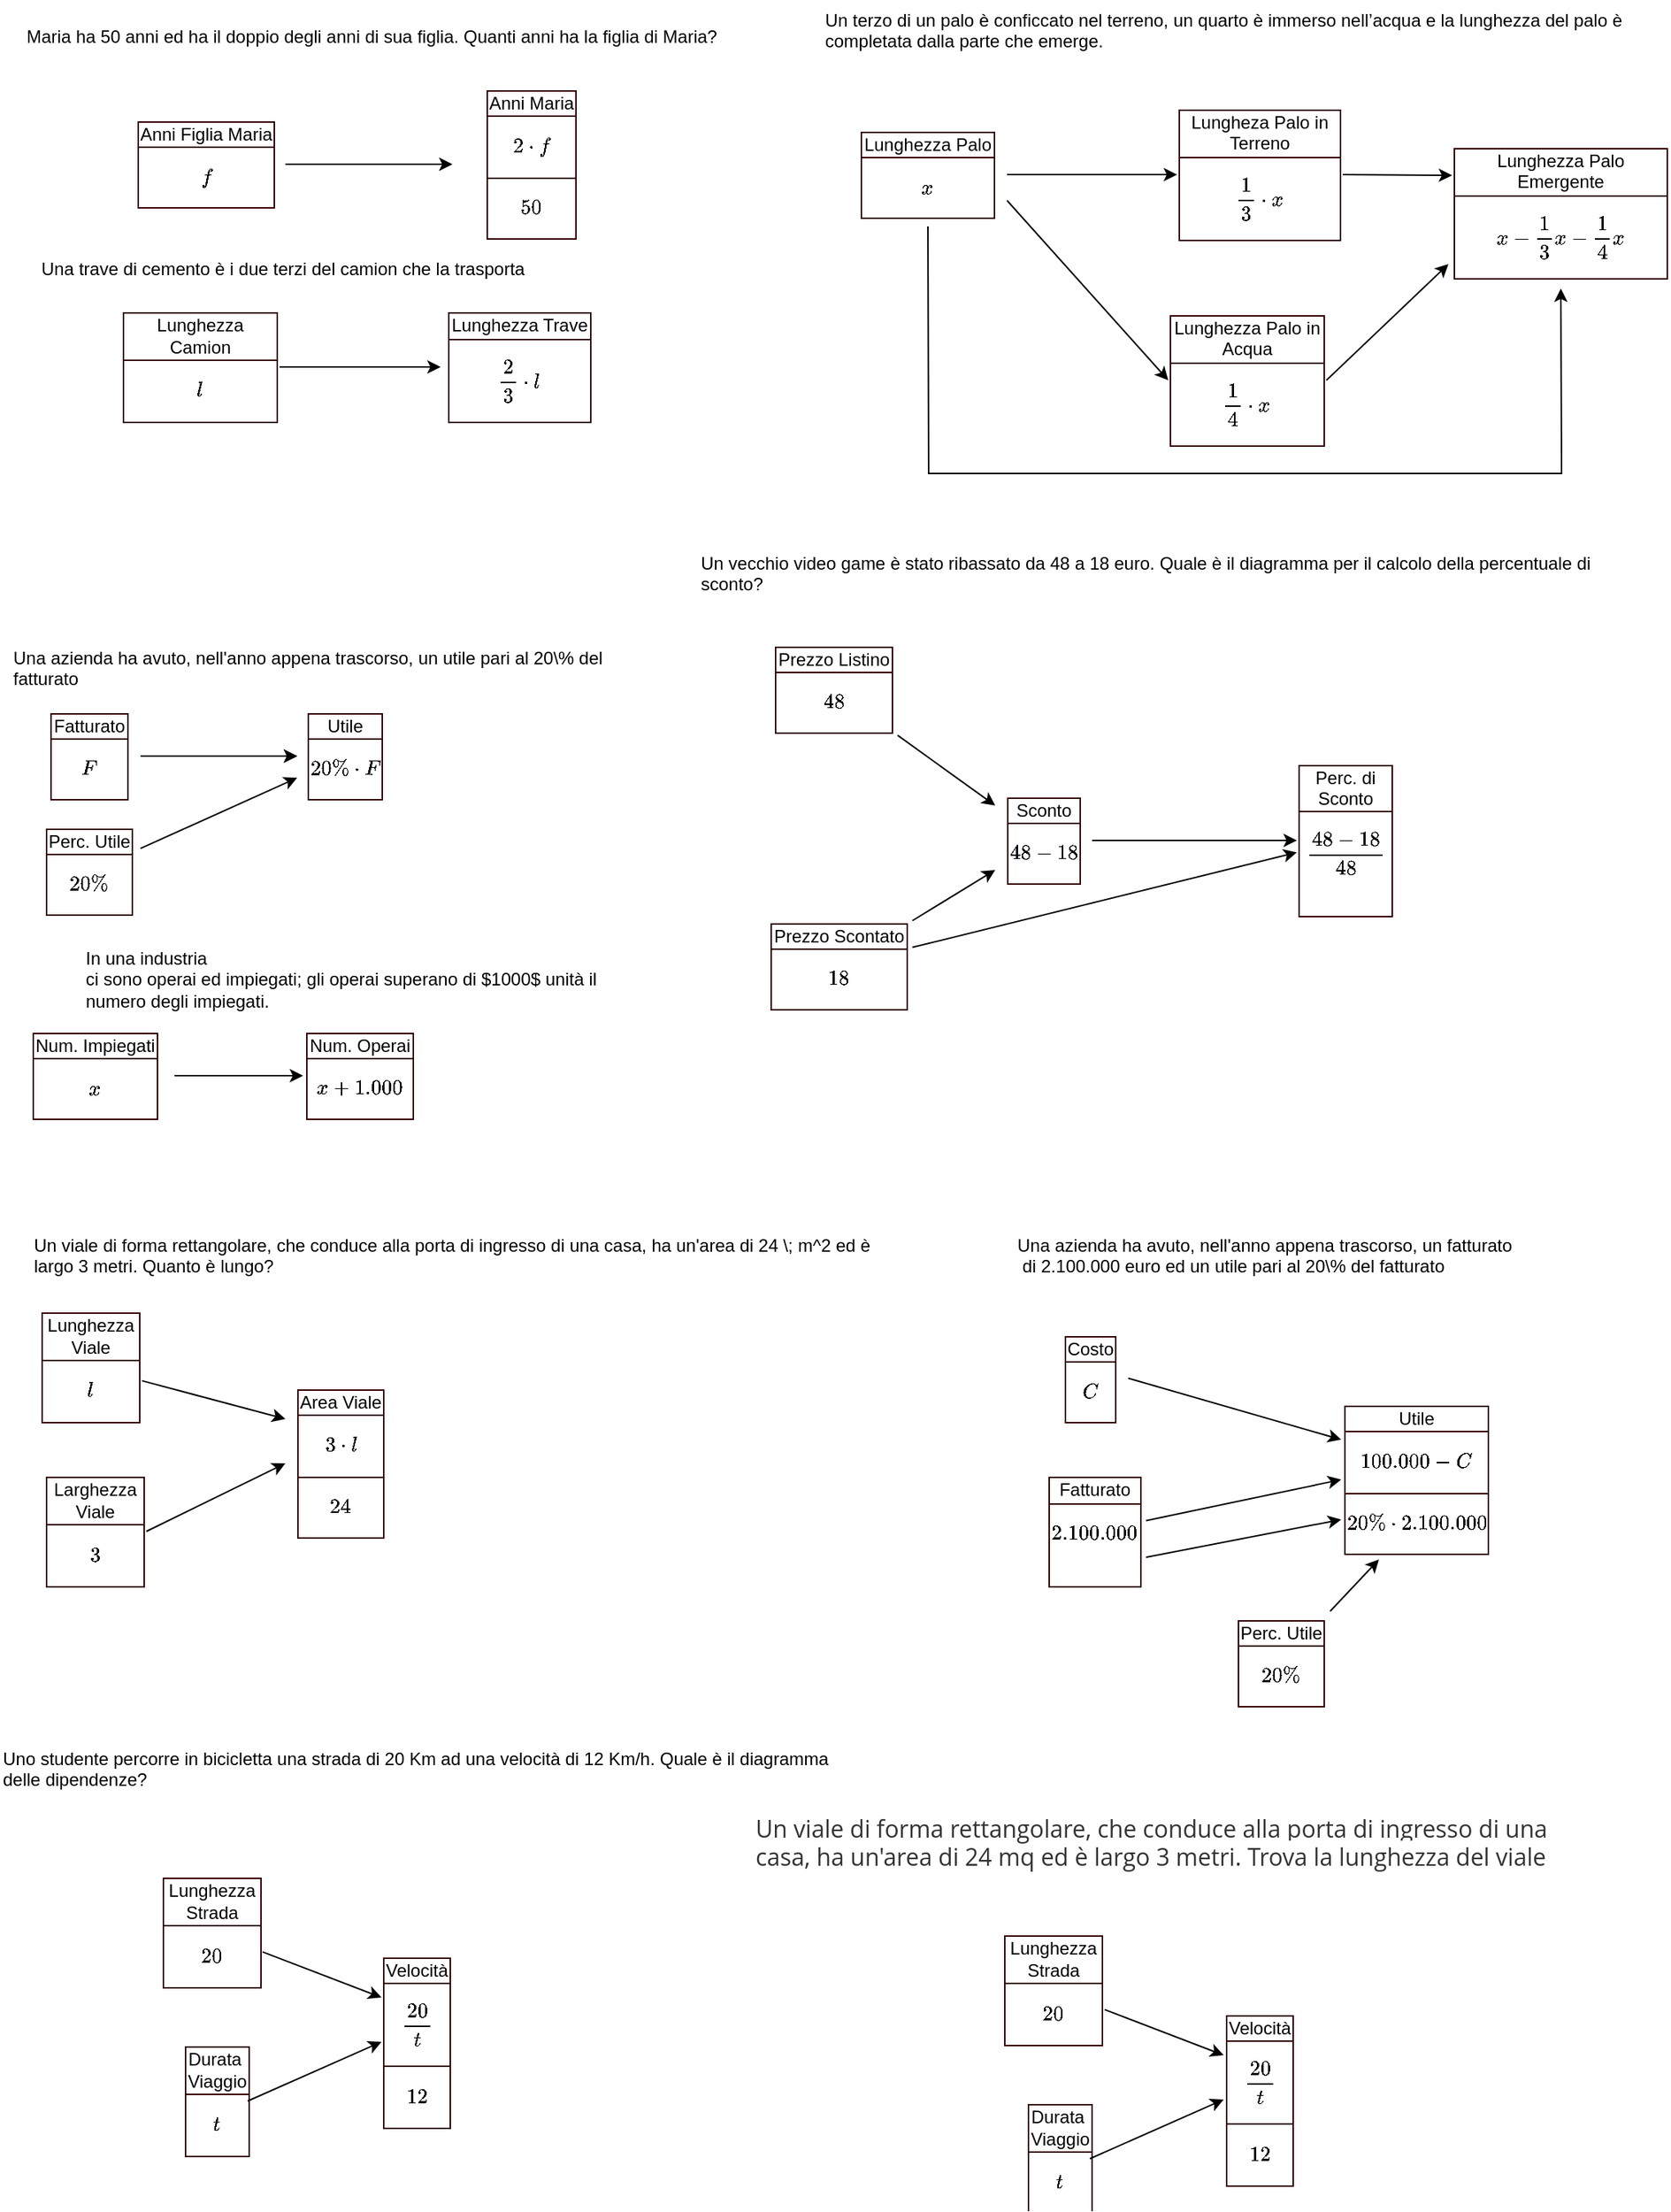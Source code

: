<mxfile version="26.0.7" pages="4">
  <diagram name="Diagrammi-1" id="adNDURB259T_IiHdilrD">
    <mxGraphModel dx="1050" dy="621" grid="0" gridSize="10" guides="1" tooltips="1" connect="1" arrows="1" fold="1" page="1" pageScale="1" pageWidth="1169" pageHeight="827" math="1" shadow="0">
      <root>
        <mxCell id="0" />
        <mxCell id="1" parent="0" />
        <mxCell id="X9VETM2yg6u4_EDR-1ea-2" value="&lt;table style=&quot;border: 1px solid rgb(51, 0, 0); border-collapse: collapse; font-size: 12px;&quot; border=&quot;1&quot;&gt;&lt;tbody style=&quot;font-size: 12px;&quot;&gt;&lt;tr style=&quot;font-size: 12px;&quot;&gt;&lt;td style=&quot;font-size: 12px;&quot;&gt;Anni Maria&lt;/td&gt;&lt;/tr&gt;&lt;tr style=&quot;font-size: 12px;&quot;&gt;&lt;td border=&quot;1&quot; style=&quot;font-size: 12px; border: 1px solid rgb(51, 0, 0); border-collapse: collapse;&quot;&gt;$$2 \cdot f$$&lt;/td&gt;&lt;/tr&gt;&lt;tr style=&quot;font-size: 12px;&quot;&gt;&lt;td style=&quot;font-size: 12px;&quot;&gt;$$50$$&lt;/td&gt;&lt;/tr&gt;&lt;/tbody&gt;&lt;/table&gt;" style="text;html=1;align=center;verticalAlign=middle;whiteSpace=wrap;rounded=0;fontSize=12;" parent="1" vertex="1">
          <mxGeometry x="323" y="68" width="107" height="120" as="geometry" />
        </mxCell>
        <mxCell id="ibqwqm7O7WYa_dijnDCt-3" value="&lt;table style=&quot;border: 1px solid rgb(51, 0, 0); border-collapse: collapse; font-size: 12px;&quot; border=&quot;1&quot;&gt;&lt;tbody style=&quot;font-size: 12px;&quot;&gt;&lt;tr style=&quot;font-size: 12px;&quot;&gt;&lt;td style=&quot;font-size: 12px;&quot;&gt;Anni Figlia Maria&lt;/td&gt;&lt;/tr&gt;&lt;tr style=&quot;font-size: 12px;&quot;&gt;&lt;td border=&quot;1&quot; style=&quot;font-size: 12px; border: 1px solid rgb(51, 0, 0); border-collapse: collapse;&quot;&gt;$$f$$&lt;/td&gt;&lt;/tr&gt;&lt;/tbody&gt;&lt;/table&gt;" style="text;html=1;align=center;verticalAlign=middle;whiteSpace=wrap;rounded=0;fontSize=12;" parent="1" vertex="1">
          <mxGeometry x="103" y="93" width="107" height="70" as="geometry" />
        </mxCell>
        <mxCell id="ibqwqm7O7WYa_dijnDCt-4" value="" style="endArrow=classic;html=1;rounded=0;exitX=1;exitY=0.5;exitDx=0;exitDy=0;entryX=0;entryY=0.5;entryDx=0;entryDy=0;" parent="1" source="ibqwqm7O7WYa_dijnDCt-3" target="X9VETM2yg6u4_EDR-1ea-2" edge="1">
          <mxGeometry width="50" height="50" relative="1" as="geometry">
            <mxPoint x="353" y="303" as="sourcePoint" />
            <mxPoint x="403" y="253" as="targetPoint" />
          </mxGeometry>
        </mxCell>
        <mxCell id="ibqwqm7O7WYa_dijnDCt-5" value="Maria ha 50 anni ed ha il doppio degli anni di sua figlia. Quanti anni ha la figlia di Maria?" style="text;whiteSpace=wrap;" parent="1" vertex="1">
          <mxGeometry x="33" y="28" width="500" height="40" as="geometry" />
        </mxCell>
        <mxCell id="ibqwqm7O7WYa_dijnDCt-8" value="&lt;table style=&quot;border: 1px solid rgb(51, 0, 0); border-collapse: collapse; font-size: 12px;&quot; border=&quot;1&quot;&gt;&lt;tbody style=&quot;font-size: 12px;&quot;&gt;&lt;tr style=&quot;font-size: 12px;&quot;&gt;&lt;td style=&quot;font-size: 12px;&quot;&gt;Lunghezza Trave&lt;/td&gt;&lt;/tr&gt;&lt;tr style=&quot;font-size: 12px;&quot;&gt;&lt;td border=&quot;1&quot; style=&quot;font-size: 12px; border: 1px solid rgb(51, 0, 0); border-collapse: collapse;&quot;&gt;$$\dfrac{2}{3} \cdot l$$&lt;/td&gt;&lt;/tr&gt;&lt;/tbody&gt;&lt;/table&gt;" style="text;html=1;align=center;verticalAlign=middle;whiteSpace=wrap;rounded=0;fontSize=12;" parent="1" vertex="1">
          <mxGeometry x="315" y="227.5" width="107" height="75" as="geometry" />
        </mxCell>
        <mxCell id="ibqwqm7O7WYa_dijnDCt-9" value="&lt;table style=&quot;border: 1px solid rgb(51, 0, 0); border-collapse: collapse; font-size: 12px;&quot; border=&quot;1&quot;&gt;&lt;tbody style=&quot;font-size: 12px;&quot;&gt;&lt;tr style=&quot;font-size: 12px;&quot;&gt;&lt;td style=&quot;font-size: 12px;&quot;&gt;Lunghezza Camion&lt;/td&gt;&lt;/tr&gt;&lt;tr style=&quot;font-size: 12px;&quot;&gt;&lt;td border=&quot;1&quot; style=&quot;font-size: 12px; border: 1px solid rgb(51, 0, 0); border-collapse: collapse;&quot;&gt;$$l$$&lt;/td&gt;&lt;/tr&gt;&lt;/tbody&gt;&lt;/table&gt;" style="text;html=1;align=center;verticalAlign=middle;whiteSpace=wrap;rounded=0;fontSize=12;" parent="1" vertex="1">
          <mxGeometry x="99" y="230" width="107" height="70" as="geometry" />
        </mxCell>
        <mxCell id="ibqwqm7O7WYa_dijnDCt-10" value="" style="endArrow=classic;html=1;rounded=0;exitX=1;exitY=0.5;exitDx=0;exitDy=0;entryX=0;entryY=0.5;entryDx=0;entryDy=0;" parent="1" source="ibqwqm7O7WYa_dijnDCt-9" target="ibqwqm7O7WYa_dijnDCt-8" edge="1">
          <mxGeometry width="50" height="50" relative="1" as="geometry">
            <mxPoint x="349" y="440" as="sourcePoint" />
            <mxPoint x="399" y="390" as="targetPoint" />
          </mxGeometry>
        </mxCell>
        <mxCell id="ibqwqm7O7WYa_dijnDCt-12" value="Una trave di cemento è i due terzi del camion che la trasporta" style="text;whiteSpace=wrap;" parent="1" vertex="1">
          <mxGeometry x="43" y="185" width="500" height="40" as="geometry" />
        </mxCell>
        <mxCell id="aaP4mj72L_Mo7SUK6RYg-1" value="&lt;table style=&quot;border: 1px solid rgb(51, 0, 0); border-collapse: collapse; font-size: 12px;&quot; border=&quot;1&quot;&gt;&lt;tbody style=&quot;font-size: 12px;&quot;&gt;&lt;tr style=&quot;font-size: 12px;&quot;&gt;&lt;td style=&quot;font-size: 12px;&quot;&gt;Utile&lt;/td&gt;&lt;/tr&gt;&lt;tr style=&quot;font-size: 12px;&quot;&gt;&lt;td border=&quot;1&quot; style=&quot;font-size: 12px; border: 1px solid rgb(51, 0, 0); border-collapse: collapse;&quot;&gt;$$20\% \cdot F$$&lt;/td&gt;&lt;/tr&gt;&lt;/tbody&gt;&lt;/table&gt;" style="text;html=1;align=center;verticalAlign=middle;whiteSpace=wrap;rounded=0;fontSize=12;" parent="1" vertex="1">
          <mxGeometry x="218" y="485" width="65" height="86" as="geometry" />
        </mxCell>
        <mxCell id="aaP4mj72L_Mo7SUK6RYg-3" value="" style="endArrow=classic;html=1;rounded=0;exitX=1;exitY=0.5;exitDx=0;exitDy=0;entryX=0;entryY=0.5;entryDx=0;entryDy=0;" parent="1" target="aaP4mj72L_Mo7SUK6RYg-1" edge="1">
          <mxGeometry width="50" height="50" relative="1" as="geometry">
            <mxPoint x="139" y="528" as="sourcePoint" />
            <mxPoint x="298" y="653" as="targetPoint" />
          </mxGeometry>
        </mxCell>
        <mxCell id="aaP4mj72L_Mo7SUK6RYg-5" value="Una azienda ha avuto, nell&#39;anno appena trascorso, un utile pari al 20\% del fatturato" style="text;whiteSpace=wrap;" parent="1" vertex="1">
          <mxGeometry x="24" y="448" width="428" height="40" as="geometry" />
        </mxCell>
        <mxCell id="aaP4mj72L_Mo7SUK6RYg-7" value="&lt;table style=&quot;border: 1px solid rgb(51, 0, 0); border-collapse: collapse; font-size: 12px;&quot; border=&quot;1&quot;&gt;&lt;tbody style=&quot;font-size: 12px;&quot;&gt;&lt;tr style=&quot;font-size: 12px;&quot;&gt;&lt;td style=&quot;font-size: 12px;&quot;&gt;Num. Operai&lt;/td&gt;&lt;/tr&gt;&lt;tr style=&quot;font-size: 12px;&quot;&gt;&lt;td border=&quot;1&quot; style=&quot;font-size: 12px; border: 1px solid rgb(51, 0, 0); border-collapse: collapse;&quot;&gt;$$x + 1.000$$&lt;/td&gt;&lt;/tr&gt;&lt;/tbody&gt;&lt;/table&gt;" style="text;html=1;align=center;verticalAlign=middle;whiteSpace=wrap;rounded=0;fontSize=12;" parent="1" vertex="1">
          <mxGeometry x="222" y="709" width="77" height="70" as="geometry" />
        </mxCell>
        <mxCell id="aaP4mj72L_Mo7SUK6RYg-8" value="&lt;table style=&quot;border: 1px solid rgb(51, 0, 0); border-collapse: collapse; font-size: 12px;&quot; border=&quot;1&quot;&gt;&lt;tbody style=&quot;font-size: 12px;&quot;&gt;&lt;tr style=&quot;font-size: 12px;&quot;&gt;&lt;td style=&quot;font-size: 12px;&quot;&gt;Num. Impiegati&lt;/td&gt;&lt;/tr&gt;&lt;tr style=&quot;font-size: 12px;&quot;&gt;&lt;td border=&quot;1&quot; style=&quot;font-size: 12px; border: 1px solid rgb(51, 0, 0); border-collapse: collapse;&quot;&gt;$$x$$&lt;/td&gt;&lt;/tr&gt;&lt;/tbody&gt;&lt;/table&gt;" style="text;html=1;align=center;verticalAlign=middle;whiteSpace=wrap;rounded=0;fontSize=12;" parent="1" vertex="1">
          <mxGeometry x="28" y="741.5" width="107" height="5" as="geometry" />
        </mxCell>
        <mxCell id="aaP4mj72L_Mo7SUK6RYg-9" value="" style="endArrow=classic;html=1;rounded=0;exitX=1;exitY=0.5;exitDx=0;exitDy=0;entryX=0;entryY=0.5;entryDx=0;entryDy=0;" parent="1" source="aaP4mj72L_Mo7SUK6RYg-8" target="aaP4mj72L_Mo7SUK6RYg-7" edge="1">
          <mxGeometry width="50" height="50" relative="1" as="geometry">
            <mxPoint x="244" y="919" as="sourcePoint" />
            <mxPoint x="294" y="869" as="targetPoint" />
          </mxGeometry>
        </mxCell>
        <mxCell id="aaP4mj72L_Mo7SUK6RYg-11" value="In una industria &#xa;ci sono operai ed impiegati; gli operai superano di $1000$ unità il numero degli impiegati." style="text;whiteSpace=wrap;" parent="1" vertex="1">
          <mxGeometry x="73" y="651" width="387" height="40" as="geometry" />
        </mxCell>
        <mxCell id="aaP4mj72L_Mo7SUK6RYg-14" value="&lt;table style=&quot;border: 1px solid rgb(51, 0, 0); border-collapse: collapse; font-size: 12px;&quot; border=&quot;1&quot;&gt;&lt;tbody style=&quot;font-size: 12px;&quot;&gt;&lt;tr style=&quot;font-size: 12px;&quot;&gt;&lt;td style=&quot;font-size: 12px;&quot;&gt;Lungheza Palo in Terreno&lt;/td&gt;&lt;/tr&gt;&lt;tr style=&quot;font-size: 12px;&quot;&gt;&lt;td border=&quot;1&quot; style=&quot;font-size: 12px; border: 1px solid rgb(51, 0, 0); border-collapse: collapse;&quot;&gt;$$\dfrac{1}{3} \cdot x$$&lt;/td&gt;&lt;/tr&gt;&lt;/tbody&gt;&lt;/table&gt;" style="text;html=1;align=center;verticalAlign=middle;whiteSpace=wrap;rounded=0;fontSize=12;" parent="1" vertex="1">
          <mxGeometry x="813" y="75" width="112" height="120" as="geometry" />
        </mxCell>
        <mxCell id="aaP4mj72L_Mo7SUK6RYg-15" value="&lt;table style=&quot;border: 1px solid rgb(51, 0, 0); border-collapse: collapse; font-size: 12px;&quot; border=&quot;1&quot;&gt;&lt;tbody style=&quot;font-size: 12px;&quot;&gt;&lt;tr style=&quot;font-size: 12px;&quot;&gt;&lt;td style=&quot;font-size: 12px;&quot;&gt;Lunghezza Palo&lt;/td&gt;&lt;/tr&gt;&lt;tr style=&quot;font-size: 12px;&quot;&gt;&lt;td border=&quot;1&quot; style=&quot;font-size: 12px; border: 1px solid rgb(51, 0, 0); border-collapse: collapse;&quot;&gt;$$x$$&lt;/td&gt;&lt;/tr&gt;&lt;/tbody&gt;&lt;/table&gt;" style="text;html=1;align=center;verticalAlign=middle;whiteSpace=wrap;rounded=0;fontSize=12;" parent="1" vertex="1">
          <mxGeometry x="591" y="100" width="107" height="70" as="geometry" />
        </mxCell>
        <mxCell id="aaP4mj72L_Mo7SUK6RYg-16" value="" style="endArrow=classic;html=1;rounded=0;exitX=1;exitY=0.5;exitDx=0;exitDy=0;" parent="1" source="aaP4mj72L_Mo7SUK6RYg-15" target="aaP4mj72L_Mo7SUK6RYg-14" edge="1">
          <mxGeometry width="50" height="50" relative="1" as="geometry">
            <mxPoint x="841" y="316" as="sourcePoint" />
            <mxPoint x="807" y="141" as="targetPoint" />
          </mxGeometry>
        </mxCell>
        <mxCell id="aaP4mj72L_Mo7SUK6RYg-18" value="Un terzo di un palo è conficcato nel terreno, un quarto è immerso nell’acqua e la lunghezza del palo è completata dalla parte che emerge." style="text;whiteSpace=wrap;" parent="1" vertex="1">
          <mxGeometry x="573" y="17" width="554" height="40" as="geometry" />
        </mxCell>
        <mxCell id="aaP4mj72L_Mo7SUK6RYg-19" value="&lt;table style=&quot;border: 1px solid rgb(51, 0, 0); border-collapse: collapse; font-size: 12px;&quot; border=&quot;1&quot;&gt;&lt;tbody style=&quot;font-size: 12px;&quot;&gt;&lt;tr style=&quot;font-size: 12px;&quot;&gt;&lt;td style=&quot;font-size: 12px;&quot;&gt;Lunghezza Palo in Acqua&lt;/td&gt;&lt;/tr&gt;&lt;tr style=&quot;font-size: 12px;&quot;&gt;&lt;td border=&quot;1&quot; style=&quot;font-size: 12px; border: 1px solid rgb(51, 0, 0); border-collapse: collapse;&quot;&gt;$$\dfrac{1}{4} \cdot x$$&lt;/td&gt;&lt;/tr&gt;&lt;/tbody&gt;&lt;/table&gt;" style="text;html=1;align=center;verticalAlign=middle;whiteSpace=wrap;rounded=0;fontSize=12;" parent="1" vertex="1">
          <mxGeometry x="807" y="214" width="107" height="120" as="geometry" />
        </mxCell>
        <mxCell id="aaP4mj72L_Mo7SUK6RYg-20" value="&lt;table style=&quot;border: 1px solid rgb(51, 0, 0); border-collapse: collapse; font-size: 12px;&quot; border=&quot;1&quot;&gt;&lt;tbody style=&quot;font-size: 12px;&quot;&gt;&lt;tr style=&quot;font-size: 12px;&quot;&gt;&lt;td style=&quot;font-size: 12px;&quot;&gt;Lunghezza Palo Emergente&lt;/td&gt;&lt;/tr&gt;&lt;tr style=&quot;font-size: 12px;&quot;&gt;&lt;td border=&quot;1&quot; style=&quot;font-size: 12px; border: 1px solid rgb(51, 0, 0); border-collapse: collapse;&quot;&gt;$$x - \dfrac{1}{3}x - \dfrac{1}{4}x$$&lt;/td&gt;&lt;/tr&gt;&lt;/tbody&gt;&lt;/table&gt;" style="text;html=1;align=center;verticalAlign=middle;whiteSpace=wrap;rounded=0;fontSize=12;" parent="1" vertex="1">
          <mxGeometry x="999" y="110" width="147" height="102" as="geometry" />
        </mxCell>
        <mxCell id="aaP4mj72L_Mo7SUK6RYg-21" value="" style="endArrow=classic;html=1;rounded=0;exitX=1;exitY=0.75;exitDx=0;exitDy=0;entryX=0;entryY=0.5;entryDx=0;entryDy=0;" parent="1" source="aaP4mj72L_Mo7SUK6RYg-15" target="aaP4mj72L_Mo7SUK6RYg-19" edge="1">
          <mxGeometry width="50" height="50" relative="1" as="geometry">
            <mxPoint x="708" y="151" as="sourcePoint" />
            <mxPoint x="821" y="151" as="targetPoint" />
          </mxGeometry>
        </mxCell>
        <mxCell id="aaP4mj72L_Mo7SUK6RYg-23" value="" style="endArrow=classic;html=1;rounded=0;exitX=1;exitY=0.5;exitDx=0;exitDy=0;entryX=-0.017;entryY=0.838;entryDx=0;entryDy=0;entryPerimeter=0;" parent="1" source="aaP4mj72L_Mo7SUK6RYg-19" target="aaP4mj72L_Mo7SUK6RYg-20" edge="1">
          <mxGeometry width="50" height="50" relative="1" as="geometry">
            <mxPoint x="708" y="169" as="sourcePoint" />
            <mxPoint x="817" y="284" as="targetPoint" />
          </mxGeometry>
        </mxCell>
        <mxCell id="aaP4mj72L_Mo7SUK6RYg-25" value="" style="endArrow=classic;html=1;rounded=0;exitX=1;exitY=0.5;exitDx=0;exitDy=0;entryX=0;entryY=0.25;entryDx=0;entryDy=0;" parent="1" source="aaP4mj72L_Mo7SUK6RYg-14" target="aaP4mj72L_Mo7SUK6RYg-20" edge="1">
          <mxGeometry width="50" height="50" relative="1" as="geometry">
            <mxPoint x="914" y="141" as="sourcePoint" />
            <mxPoint x="827" y="294" as="targetPoint" />
          </mxGeometry>
        </mxCell>
        <mxCell id="aaP4mj72L_Mo7SUK6RYg-27" value="" style="endArrow=classic;html=1;rounded=0;exitX=0.5;exitY=1;exitDx=0;exitDy=0;entryX=0.5;entryY=1;entryDx=0;entryDy=0;" parent="1" source="aaP4mj72L_Mo7SUK6RYg-15" target="aaP4mj72L_Mo7SUK6RYg-20" edge="1">
          <mxGeometry width="50" height="50" relative="1" as="geometry">
            <mxPoint x="728" y="189" as="sourcePoint" />
            <mxPoint x="837" y="304" as="targetPoint" />
            <Array as="points">
              <mxPoint x="645" y="337" />
              <mxPoint x="1073" y="337" />
            </Array>
          </mxGeometry>
        </mxCell>
        <mxCell id="aaP4mj72L_Mo7SUK6RYg-36" value="" style="endArrow=classic;html=1;rounded=0;" parent="1" source="Ft-xt5CuEHFHloPBBR_H-9" target="Ft-xt5CuEHFHloPBBR_H-10" edge="1">
          <mxGeometry width="50" height="50" relative="1" as="geometry">
            <mxPoint x="650" y="553.5" as="sourcePoint" />
            <mxPoint x="914" y="585" as="targetPoint" />
          </mxGeometry>
        </mxCell>
        <mxCell id="aaP4mj72L_Mo7SUK6RYg-38" value="" style="endArrow=classic;html=1;rounded=0;" parent="1" source="Ft-xt5CuEHFHloPBBR_H-7" target="Ft-xt5CuEHFHloPBBR_H-9" edge="1">
          <mxGeometry width="50" height="50" relative="1" as="geometry">
            <mxPoint x="744" y="445" as="sourcePoint" />
            <mxPoint x="769" y="678.5" as="targetPoint" />
          </mxGeometry>
        </mxCell>
        <mxCell id="aaP4mj72L_Mo7SUK6RYg-42" value="Un vecchio video game è stato ribassato da 48 a 18 euro. Quale è il diagramma per il calcolo della percentuale di sconto?" style="text;whiteSpace=wrap;" parent="1" vertex="1">
          <mxGeometry x="489" y="384" width="646" height="50" as="geometry" />
        </mxCell>
        <mxCell id="aaP4mj72L_Mo7SUK6RYg-43" value="" style="endArrow=classic;html=1;rounded=0;" parent="1" source="Ft-xt5CuEHFHloPBBR_H-8" target="Ft-xt5CuEHFHloPBBR_H-9" edge="1">
          <mxGeometry width="50" height="50" relative="1" as="geometry">
            <mxPoint x="650" y="530" as="sourcePoint" />
            <mxPoint x="752" y="575" as="targetPoint" />
          </mxGeometry>
        </mxCell>
        <mxCell id="aaP4mj72L_Mo7SUK6RYg-46" value="" style="endArrow=classic;html=1;rounded=0;" parent="1" source="Ft-xt5CuEHFHloPBBR_H-8" target="Ft-xt5CuEHFHloPBBR_H-10" edge="1">
          <mxGeometry width="50" height="50" relative="1" as="geometry">
            <mxPoint x="640" y="682.5" as="sourcePoint" />
            <mxPoint x="914" y="603.811" as="targetPoint" />
          </mxGeometry>
        </mxCell>
        <mxCell id="kwobuAVEp-BLSN25UwAX-2" value="" style="edgeStyle=orthogonalEdgeStyle;rounded=0;orthogonalLoop=1;jettySize=auto;html=1;" parent="1" source="kwobuAVEp-BLSN25UwAX-1" target="aaP4mj72L_Mo7SUK6RYg-1" edge="1">
          <mxGeometry relative="1" as="geometry" />
        </mxCell>
        <mxCell id="kwobuAVEp-BLSN25UwAX-1" value="&lt;table style=&quot;border: 1px solid rgb(51, 0, 0); border-collapse: collapse; font-size: 12px;&quot; border=&quot;1&quot;&gt;&lt;tbody style=&quot;font-size: 12px;&quot;&gt;&lt;tr style=&quot;font-size: 12px;&quot;&gt;&lt;td style=&quot;font-size: 12px;&quot;&gt;Fatturato&lt;/td&gt;&lt;/tr&gt;&lt;tr style=&quot;font-size: 12px;&quot;&gt;&lt;td border=&quot;1&quot; style=&quot;font-size: 12px; border: 1px solid rgb(51, 0, 0); border-collapse: collapse;&quot;&gt;$$F$$&lt;/td&gt;&lt;/tr&gt;&lt;/tbody&gt;&lt;/table&gt;" style="text;html=1;align=center;verticalAlign=middle;whiteSpace=wrap;rounded=0;fontSize=12;" parent="1" vertex="1">
          <mxGeometry x="43" y="493" width="69" height="70" as="geometry" />
        </mxCell>
        <mxCell id="kwobuAVEp-BLSN25UwAX-4" value="Un viale di forma rettangolare, che conduce alla porta di ingresso di una casa, ha un&#39;area di 24 \; m^2 ed è largo 3 metri. Quanto è lungo?" style="text;whiteSpace=wrap;" parent="1" vertex="1">
          <mxGeometry x="38" y="845" width="574" height="40" as="geometry" />
        </mxCell>
        <mxCell id="kwobuAVEp-BLSN25UwAX-5" value="" style="rounded=0;orthogonalLoop=1;jettySize=auto;html=1;entryX=0;entryY=0.25;entryDx=0;entryDy=0;" parent="1" source="kwobuAVEp-BLSN25UwAX-6" target="kwobuAVEp-BLSN25UwAX-10" edge="1">
          <mxGeometry relative="1" as="geometry">
            <mxPoint x="204" y="981" as="targetPoint" />
          </mxGeometry>
        </mxCell>
        <mxCell id="kwobuAVEp-BLSN25UwAX-6" value="&lt;table style=&quot;border: 1px solid rgb(51, 0, 0); border-collapse: collapse; font-size: 12px;&quot; border=&quot;1&quot;&gt;&lt;tbody style=&quot;font-size: 12px;&quot;&gt;&lt;tr style=&quot;font-size: 12px;&quot;&gt;&lt;td style=&quot;font-size: 12px;&quot;&gt;Lunghezza Viale&lt;/td&gt;&lt;/tr&gt;&lt;tr style=&quot;font-size: 12px;&quot;&gt;&lt;td border=&quot;1&quot; style=&quot;font-size: 12px; border: 1px solid rgb(51, 0, 0); border-collapse: collapse;&quot;&gt;$$l$$&lt;/td&gt;&lt;/tr&gt;&lt;/tbody&gt;&lt;/table&gt;" style="text;html=1;align=center;verticalAlign=middle;whiteSpace=wrap;rounded=0;fontSize=12;" parent="1" vertex="1">
          <mxGeometry x="44" y="906" width="69" height="70" as="geometry" />
        </mxCell>
        <mxCell id="kwobuAVEp-BLSN25UwAX-7" value="&lt;table style=&quot;border: 1px solid rgb(51, 0, 0); border-collapse: collapse; font-size: 12px;&quot; border=&quot;1&quot;&gt;&lt;tbody style=&quot;font-size: 12px;&quot;&gt;&lt;tr style=&quot;font-size: 12px;&quot;&gt;&lt;td style=&quot;font-size: 12px;&quot;&gt;Larghezza Viale&lt;/td&gt;&lt;/tr&gt;&lt;tr style=&quot;font-size: 12px;&quot;&gt;&lt;td border=&quot;1&quot; style=&quot;font-size: 12px; border: 1px solid rgb(51, 0, 0); border-collapse: collapse;&quot;&gt;$$3$$&lt;/td&gt;&lt;/tr&gt;&lt;/tbody&gt;&lt;/table&gt;" style="text;html=1;align=center;verticalAlign=middle;whiteSpace=wrap;rounded=0;fontSize=12;" parent="1" vertex="1">
          <mxGeometry x="47" y="1017" width="69" height="70" as="geometry" />
        </mxCell>
        <mxCell id="kwobuAVEp-BLSN25UwAX-8" value="" style="rounded=0;orthogonalLoop=1;jettySize=auto;html=1;exitX=1;exitY=0.5;exitDx=0;exitDy=0;entryX=0;entryY=0.5;entryDx=0;entryDy=0;" parent="1" source="kwobuAVEp-BLSN25UwAX-7" target="kwobuAVEp-BLSN25UwAX-10" edge="1">
          <mxGeometry relative="1" as="geometry">
            <mxPoint x="123" y="956" as="sourcePoint" />
            <mxPoint x="204" y="1002.5" as="targetPoint" />
          </mxGeometry>
        </mxCell>
        <mxCell id="kwobuAVEp-BLSN25UwAX-10" value="&lt;table style=&quot;border: 1px solid rgb(51, 0, 0); border-collapse: collapse; font-size: 12px;&quot; border=&quot;1&quot;&gt;&lt;tbody style=&quot;font-size: 12px;&quot;&gt;&lt;tr style=&quot;font-size: 12px;&quot;&gt;&lt;td style=&quot;font-size: 12px;&quot;&gt;Area Viale&lt;/td&gt;&lt;/tr&gt;&lt;tr style=&quot;font-size: 12px;&quot;&gt;&lt;td border=&quot;1&quot; style=&quot;font-size: 12px; border: 1px solid rgb(51, 0, 0); border-collapse: collapse;&quot;&gt;$$3 \cdot l$$&lt;/td&gt;&lt;/tr&gt;&lt;tr style=&quot;font-size: 12px;&quot;&gt;&lt;td style=&quot;font-size: 12px;&quot;&gt;$$24$$&lt;/td&gt;&lt;/tr&gt;&lt;/tbody&gt;&lt;/table&gt;" style="text;html=1;align=center;verticalAlign=middle;whiteSpace=wrap;rounded=0;fontSize=12;" parent="1" vertex="1">
          <mxGeometry x="210" y="946" width="75" height="120" as="geometry" />
        </mxCell>
        <mxCell id="Vod4vXPm_FU8ooXqPvmL-1" value="&lt;table style=&quot;border: 1px solid rgb(51, 0, 0); border-collapse: collapse; font-size: 12px;&quot; border=&quot;1&quot;&gt;&lt;tbody style=&quot;font-size: 12px;&quot;&gt;&lt;tr style=&quot;font-size: 12px;&quot;&gt;&lt;td style=&quot;font-size: 12px;&quot;&gt;Utile&lt;/td&gt;&lt;/tr&gt;&lt;tr&gt;&lt;td&gt;$$100.000-C$$&lt;/td&gt;&lt;/tr&gt;&lt;tr style=&quot;font-size: 12px;&quot;&gt;&lt;td border=&quot;1&quot; style=&quot;font-size: 12px; border: 1px solid rgb(51, 0, 0); border-collapse: collapse;&quot;&gt;$$20\% \cdot 2.100.000$$&lt;/td&gt;&lt;/tr&gt;&lt;/tbody&gt;&lt;/table&gt;" style="text;html=1;align=center;verticalAlign=middle;whiteSpace=wrap;rounded=0;fontSize=12;" parent="1" vertex="1">
          <mxGeometry x="924" y="963" width="102" height="108" as="geometry" />
        </mxCell>
        <mxCell id="Vod4vXPm_FU8ooXqPvmL-3" value="" style="endArrow=classic;html=1;rounded=0;exitX=1;exitY=0.75;exitDx=0;exitDy=0;entryX=0;entryY=0.75;entryDx=0;entryDy=0;" parent="1" source="9hGF0fckmYPZaFmBBQOQ-5" target="Vod4vXPm_FU8ooXqPvmL-1" edge="1">
          <mxGeometry width="50" height="50" relative="1" as="geometry">
            <mxPoint x="923" y="1161" as="sourcePoint" />
            <mxPoint x="973" y="1111" as="targetPoint" />
          </mxGeometry>
        </mxCell>
        <mxCell id="Vod4vXPm_FU8ooXqPvmL-5" value="Una azienda ha avuto, nell&#39;anno appena trascorso, un fatturato&#xa; di 2.100.000 euro ed un utile pari al 20\% del fatturato" style="text;whiteSpace=wrap;" parent="1" vertex="1">
          <mxGeometry x="703" y="845" width="428" height="40" as="geometry" />
        </mxCell>
        <mxCell id="Vod4vXPm_FU8ooXqPvmL-6" value="&lt;table style=&quot;border: 1px solid rgb(51, 0, 0); border-collapse: collapse; font-size: 12px;&quot; border=&quot;1&quot;&gt;&lt;tbody style=&quot;font-size: 12px;&quot;&gt;&lt;tr style=&quot;font-size: 12px;&quot;&gt;&lt;td style=&quot;font-size: 12px;&quot;&gt;Costo&lt;/td&gt;&lt;/tr&gt;&lt;tr style=&quot;font-size: 12px;&quot;&gt;&lt;td border=&quot;1&quot; style=&quot;font-size: 12px; border: 1px solid rgb(51, 0, 0); border-collapse: collapse;&quot;&gt;$$C$$&lt;/td&gt;&lt;/tr&gt;&lt;/tbody&gt;&lt;/table&gt;" style="text;html=1;align=center;verticalAlign=middle;whiteSpace=wrap;rounded=0;fontSize=12;" parent="1" vertex="1">
          <mxGeometry x="729" y="913" width="51" height="71" as="geometry" />
        </mxCell>
        <mxCell id="Vod4vXPm_FU8ooXqPvmL-7" value="" style="endArrow=classic;html=1;rounded=0;exitX=1;exitY=0.5;exitDx=0;exitDy=0;entryX=0;entryY=0.25;entryDx=0;entryDy=0;" parent="1" source="Vod4vXPm_FU8ooXqPvmL-6" target="Vod4vXPm_FU8ooXqPvmL-1" edge="1">
          <mxGeometry width="50" height="50" relative="1" as="geometry">
            <mxPoint x="832" y="973" as="sourcePoint" />
            <mxPoint x="949" y="1024" as="targetPoint" />
          </mxGeometry>
        </mxCell>
        <mxCell id="Vod4vXPm_FU8ooXqPvmL-9" value="" style="endArrow=classic;html=1;rounded=0;entryX=0;entryY=0.5;entryDx=0;entryDy=0;" parent="1" source="9hGF0fckmYPZaFmBBQOQ-5" target="Vod4vXPm_FU8ooXqPvmL-1" edge="1">
          <mxGeometry width="50" height="50" relative="1" as="geometry">
            <mxPoint x="801" y="1102" as="sourcePoint" />
            <mxPoint x="934" y="1054" as="targetPoint" />
          </mxGeometry>
        </mxCell>
        <mxCell id="irbMdgXcajklDOT4Z6r5-1" value="Uno studente percorre in bicicletta una strada di 20 Km ad una velocità di 12 Km/h​. Quale è il diagramma delle dipendenze?" style="text;whiteSpace=wrap;" parent="1" vertex="1">
          <mxGeometry x="17" y="1192" width="574" height="40" as="geometry" />
        </mxCell>
        <mxCell id="irbMdgXcajklDOT4Z6r5-2" value="" style="rounded=0;orthogonalLoop=1;jettySize=auto;html=1;entryX=0;entryY=0.25;entryDx=0;entryDy=0;" parent="1" source="skYj7Ag8xJRqmo63EaiM-1" target="irbMdgXcajklDOT4Z6r5-8" edge="1">
          <mxGeometry relative="1" as="geometry">
            <mxPoint x="273" y="1345" as="targetPoint" />
            <mxPoint x="191" y="1328.287" as="sourcePoint" />
          </mxGeometry>
        </mxCell>
        <mxCell id="irbMdgXcajklDOT4Z6r5-5" value="&lt;table style=&quot;border: 1px solid rgb(51, 0, 0); border-collapse: collapse; font-size: 12px;&quot; border=&quot;1&quot;&gt;&lt;tbody style=&quot;font-size: 12px;&quot;&gt;&lt;tr style=&quot;font-size: 12px;&quot;&gt;&lt;td style=&quot;font-size: 12px;&quot;&gt;Durata&amp;nbsp;&lt;br&gt;Viaggio&lt;/td&gt;&lt;/tr&gt;&lt;tr style=&quot;font-size: 12px;&quot;&gt;&lt;td border=&quot;1&quot; style=&quot;font-size: 12px; border: 1px solid rgb(51, 0, 0); border-collapse: collapse;&quot;&gt;$$t$$&lt;/td&gt;&lt;/tr&gt;&lt;/tbody&gt;&lt;/table&gt;" style="text;html=1;align=center;verticalAlign=middle;whiteSpace=wrap;rounded=0;fontSize=12;" parent="1" vertex="1">
          <mxGeometry x="143" y="1402" width="41.5" height="70" as="geometry" />
        </mxCell>
        <mxCell id="irbMdgXcajklDOT4Z6r5-6" value="" style="rounded=0;orthogonalLoop=1;jettySize=auto;html=1;exitX=1;exitY=0.5;exitDx=0;exitDy=0;entryX=0;entryY=0.5;entryDx=0;entryDy=0;" parent="1" source="irbMdgXcajklDOT4Z6r5-5" target="irbMdgXcajklDOT4Z6r5-8" edge="1">
          <mxGeometry relative="1" as="geometry">
            <mxPoint x="192" y="1320" as="sourcePoint" />
            <mxPoint x="273" y="1366.5" as="targetPoint" />
          </mxGeometry>
        </mxCell>
        <mxCell id="irbMdgXcajklDOT4Z6r5-8" value="&lt;table style=&quot;border: 1px solid rgb(51, 0, 0); border-collapse: collapse; font-size: 12px;&quot; border=&quot;1&quot;&gt;&lt;tbody style=&quot;font-size: 12px;&quot;&gt;&lt;tr style=&quot;font-size: 12px;&quot;&gt;&lt;td style=&quot;font-size: 12px;&quot;&gt;Velocità&lt;/td&gt;&lt;/tr&gt;&lt;tr style=&quot;font-size: 12px;&quot;&gt;&lt;td border=&quot;1&quot; style=&quot;font-size: 12px; border: 1px solid rgb(51, 0, 0); border-collapse: collapse;&quot;&gt;$$\dfrac{20}{t}$$&lt;/td&gt;&lt;/tr&gt;&lt;tr style=&quot;font-size: 12px;&quot;&gt;&lt;td style=&quot;font-size: 12px;&quot;&gt;$$12$$&lt;/td&gt;&lt;/tr&gt;&lt;/tbody&gt;&lt;/table&gt;" style="text;html=1;align=center;verticalAlign=middle;whiteSpace=wrap;rounded=0;fontSize=12;" parent="1" vertex="1">
          <mxGeometry x="275" y="1337" width="48" height="120" as="geometry" />
        </mxCell>
        <mxCell id="skYj7Ag8xJRqmo63EaiM-1" value="&lt;table style=&quot;border: 1px solid rgb(51, 0, 0); border-collapse: collapse; font-size: 12px;&quot; border=&quot;1&quot;&gt;&lt;tbody style=&quot;font-size: 12px;&quot;&gt;&lt;tr style=&quot;font-size: 12px;&quot;&gt;&lt;td style=&quot;font-size: 12px;&quot;&gt;Lunghezza Strada&lt;/td&gt;&lt;/tr&gt;&lt;tr style=&quot;font-size: 12px;&quot;&gt;&lt;td border=&quot;1&quot; style=&quot;font-size: 12px; border: 1px solid rgb(51, 0, 0); border-collapse: collapse;&quot;&gt;$$20$$&lt;/td&gt;&lt;/tr&gt;&lt;/tbody&gt;&lt;/table&gt;" style="text;html=1;align=center;verticalAlign=middle;whiteSpace=wrap;rounded=0;fontSize=12;" parent="1" vertex="1">
          <mxGeometry x="125.5" y="1288" width="69" height="70" as="geometry" />
        </mxCell>
        <mxCell id="Ft-xt5CuEHFHloPBBR_H-1" value="" style="rounded=0;orthogonalLoop=1;jettySize=auto;html=1;entryX=0;entryY=0.25;entryDx=0;entryDy=0;" parent="1" source="Ft-xt5CuEHFHloPBBR_H-5" target="Ft-xt5CuEHFHloPBBR_H-4" edge="1">
          <mxGeometry relative="1" as="geometry">
            <mxPoint x="842.5" y="1384" as="targetPoint" />
            <mxPoint x="760.5" y="1367.287" as="sourcePoint" />
          </mxGeometry>
        </mxCell>
        <mxCell id="Ft-xt5CuEHFHloPBBR_H-2" value="&lt;table style=&quot;border: 1px solid rgb(51, 0, 0); border-collapse: collapse; font-size: 12px;&quot; border=&quot;1&quot;&gt;&lt;tbody style=&quot;font-size: 12px;&quot;&gt;&lt;tr style=&quot;font-size: 12px;&quot;&gt;&lt;td style=&quot;font-size: 12px;&quot;&gt;Durata&amp;nbsp;&lt;br&gt;Viaggio&lt;/td&gt;&lt;/tr&gt;&lt;tr style=&quot;font-size: 12px;&quot;&gt;&lt;td border=&quot;1&quot; style=&quot;font-size: 12px; border: 1px solid rgb(51, 0, 0); border-collapse: collapse;&quot;&gt;$$t$$&lt;/td&gt;&lt;/tr&gt;&lt;/tbody&gt;&lt;/table&gt;" style="text;html=1;align=center;verticalAlign=middle;whiteSpace=wrap;rounded=0;fontSize=12;" parent="1" vertex="1">
          <mxGeometry x="712.5" y="1441" width="41.5" height="70" as="geometry" />
        </mxCell>
        <mxCell id="Ft-xt5CuEHFHloPBBR_H-3" value="" style="rounded=0;orthogonalLoop=1;jettySize=auto;html=1;exitX=1;exitY=0.5;exitDx=0;exitDy=0;entryX=0;entryY=0.5;entryDx=0;entryDy=0;" parent="1" source="Ft-xt5CuEHFHloPBBR_H-2" target="Ft-xt5CuEHFHloPBBR_H-4" edge="1">
          <mxGeometry relative="1" as="geometry">
            <mxPoint x="761.5" y="1359" as="sourcePoint" />
            <mxPoint x="842.5" y="1405.5" as="targetPoint" />
          </mxGeometry>
        </mxCell>
        <mxCell id="Ft-xt5CuEHFHloPBBR_H-4" value="&lt;table style=&quot;border: 1px solid rgb(51, 0, 0); border-collapse: collapse; font-size: 12px;&quot; border=&quot;1&quot;&gt;&lt;tbody style=&quot;font-size: 12px;&quot;&gt;&lt;tr style=&quot;font-size: 12px;&quot;&gt;&lt;td style=&quot;font-size: 12px;&quot;&gt;Velocità&lt;/td&gt;&lt;/tr&gt;&lt;tr style=&quot;font-size: 12px;&quot;&gt;&lt;td border=&quot;1&quot; style=&quot;font-size: 12px; border: 1px solid rgb(51, 0, 0); border-collapse: collapse;&quot;&gt;$$\dfrac{20}{t}$$&lt;/td&gt;&lt;/tr&gt;&lt;tr style=&quot;font-size: 12px;&quot;&gt;&lt;td style=&quot;font-size: 12px;&quot;&gt;$$12$$&lt;/td&gt;&lt;/tr&gt;&lt;/tbody&gt;&lt;/table&gt;" style="text;html=1;align=center;verticalAlign=middle;whiteSpace=wrap;rounded=0;fontSize=12;" parent="1" vertex="1">
          <mxGeometry x="844.5" y="1376" width="48" height="120" as="geometry" />
        </mxCell>
        <mxCell id="Ft-xt5CuEHFHloPBBR_H-5" value="&lt;table style=&quot;border: 1px solid rgb(51, 0, 0); border-collapse: collapse; font-size: 12px;&quot; border=&quot;1&quot;&gt;&lt;tbody style=&quot;font-size: 12px;&quot;&gt;&lt;tr style=&quot;font-size: 12px;&quot;&gt;&lt;td style=&quot;font-size: 12px;&quot;&gt;Lunghezza Strada&lt;/td&gt;&lt;/tr&gt;&lt;tr style=&quot;font-size: 12px;&quot;&gt;&lt;td border=&quot;1&quot; style=&quot;font-size: 12px; border: 1px solid rgb(51, 0, 0); border-collapse: collapse;&quot;&gt;$$20$$&lt;/td&gt;&lt;/tr&gt;&lt;/tbody&gt;&lt;/table&gt;" style="text;html=1;align=center;verticalAlign=middle;whiteSpace=wrap;rounded=0;fontSize=12;" parent="1" vertex="1">
          <mxGeometry x="695" y="1327" width="69" height="70" as="geometry" />
        </mxCell>
        <mxCell id="Ft-xt5CuEHFHloPBBR_H-6" value="&lt;span class=&quot;md-plain md-expand&quot; style=&quot;box-sizing: border-box; --tw-border-spacing-x: 0; --tw-border-spacing-y: 0; --tw-translate-x: 0; --tw-translate-y: 0; --tw-rotate: 0; --tw-skew-x: 0; --tw-skew-y: 0; --tw-scale-x: 1; --tw-scale-y: 1; --tw-pan-x: ; --tw-pan-y: ; --tw-pinch-zoom: ; --tw-scroll-snap-strictness: proximity; --tw-ordinal: ; --tw-slashed-zero: ; --tw-numeric-figure: ; --tw-numeric-spacing: ; --tw-numeric-fraction: ; --tw-ring-inset: ; --tw-ring-offset-width: 0px; --tw-ring-offset-color: light-dark(#fff, #fff); --tw-ring-color: rgb(59 130 246 / .5); --tw-ring-offset-shadow: 0 0 #0000; --tw-ring-shadow: 0 0 #0000; --tw-shadow: 0 0 #0000; --tw-shadow-colored: 0 0 #0000; --tw-blur: ; --tw-brightness: ; --tw-contrast: ; --tw-grayscale: ; --tw-hue-rotate: ; --tw-invert: ; --tw-saturate: ; --tw-sepia: ; --tw-drop-shadow: ; --tw-backdrop-blur: ; --tw-backdrop-brightness: ; --tw-backdrop-contrast: ; --tw-backdrop-grayscale: ; --tw-backdrop-hue-rotate: ; --tw-backdrop-invert: ; --tw-backdrop-opacity: ; --tw-backdrop-saturate: ; --tw-backdrop-sepia: ; white-space: pre-wrap; color: rgb(51, 51, 51); font-family: &amp;quot;Open Sans&amp;quot;, &amp;quot;Clear Sans&amp;quot;, &amp;quot;Helvetica Neue&amp;quot;, Helvetica, Arial, &amp;quot;Segoe UI Emoji&amp;quot;, sans-serif; font-size: 16px; font-style: normal; font-variant-ligatures: normal; font-variant-caps: normal; font-weight: 400; letter-spacing: normal; orphans: 4; text-align: start; text-indent: 0px; text-transform: none; widows: 2; word-spacing: 0px; -webkit-text-stroke-width: 0px; background-color: rgb(255, 255, 255); text-decoration-thickness: initial; text-decoration-style: initial; text-decoration-color: initial;&quot;&gt;Un viale di forma rettangolare, che conduce alla porta di ingresso di una casa, ha un&#39;area di &lt;/span&gt;&lt;span class=&quot;md-inline-math math-jax-postprocess&quot; id=&quot;ty-mjx-59&quot; style=&quot;box-sizing: border-box; --tw-border-spacing-x: 0; --tw-border-spacing-y: 0; --tw-translate-x: 0; --tw-translate-y: 0; --tw-rotate: 0; --tw-skew-x: 0; --tw-skew-y: 0; --tw-scale-x: 1; --tw-scale-y: 1; --tw-pan-x: ; --tw-pan-y: ; --tw-pinch-zoom: ; --tw-scroll-snap-strictness: proximity; --tw-ordinal: ; --tw-slashed-zero: ; --tw-numeric-figure: ; --tw-numeric-spacing: ; --tw-numeric-fraction: ; --tw-ring-inset: ; --tw-ring-offset-width: 0px; --tw-ring-offset-color: light-dark(#fff, #fff); --tw-ring-color: rgb(59 130 246 / .5); --tw-ring-offset-shadow: 0 0 #0000; --tw-ring-shadow: 0 0 #0000; --tw-shadow: 0 0 #0000; --tw-shadow-colored: 0 0 #0000; --tw-blur: ; --tw-brightness: ; --tw-contrast: ; --tw-grayscale: ; --tw-hue-rotate: ; --tw-invert: ; --tw-saturate: ; --tw-sepia: ; --tw-drop-shadow: ; --tw-backdrop-blur: ; --tw-backdrop-brightness: ; --tw-backdrop-contrast: ; --tw-backdrop-grayscale: ; --tw-backdrop-hue-rotate: ; --tw-backdrop-invert: ; --tw-backdrop-opacity: ; --tw-backdrop-saturate: ; --tw-backdrop-sepia: ; display: inline-block; color: rgb(51, 51, 51); font-family: &amp;quot;Open Sans&amp;quot;, &amp;quot;Clear Sans&amp;quot;, &amp;quot;Helvetica Neue&amp;quot;, Helvetica, Arial, &amp;quot;Segoe UI Emoji&amp;quot;, sans-serif; font-size: 16px; font-style: normal; font-variant-ligatures: normal; font-variant-caps: normal; font-weight: 400; letter-spacing: normal; orphans: 4; text-align: start; text-indent: 0px; text-transform: none; widows: 2; word-spacing: 0px; -webkit-text-stroke-width: 0px; white-space: normal; background-color: rgb(255, 255, 255); text-decoration-thickness: initial; text-decoration-style: initial; text-decoration-color: initial;&quot;&gt;24 mq&lt;/span&gt;&lt;span class=&quot;md-plain&quot; style=&quot;box-sizing: border-box; --tw-border-spacing-x: 0; --tw-border-spacing-y: 0; --tw-translate-x: 0; --tw-translate-y: 0; --tw-rotate: 0; --tw-skew-x: 0; --tw-skew-y: 0; --tw-scale-x: 1; --tw-scale-y: 1; --tw-pan-x: ; --tw-pan-y: ; --tw-pinch-zoom: ; --tw-scroll-snap-strictness: proximity; --tw-ordinal: ; --tw-slashed-zero: ; --tw-numeric-figure: ; --tw-numeric-spacing: ; --tw-numeric-fraction: ; --tw-ring-inset: ; --tw-ring-offset-width: 0px; --tw-ring-offset-color: light-dark(#fff, #fff); --tw-ring-color: rgb(59 130 246 / .5); --tw-ring-offset-shadow: 0 0 #0000; --tw-ring-shadow: 0 0 #0000; --tw-shadow: 0 0 #0000; --tw-shadow-colored: 0 0 #0000; --tw-blur: ; --tw-brightness: ; --tw-contrast: ; --tw-grayscale: ; --tw-hue-rotate: ; --tw-invert: ; --tw-saturate: ; --tw-sepia: ; --tw-drop-shadow: ; --tw-backdrop-blur: ; --tw-backdrop-brightness: ; --tw-backdrop-contrast: ; --tw-backdrop-grayscale: ; --tw-backdrop-hue-rotate: ; --tw-backdrop-invert: ; --tw-backdrop-opacity: ; --tw-backdrop-saturate: ; --tw-backdrop-sepia: ; white-space: pre-wrap; color: rgb(51, 51, 51); font-family: &amp;quot;Open Sans&amp;quot;, &amp;quot;Clear Sans&amp;quot;, &amp;quot;Helvetica Neue&amp;quot;, Helvetica, Arial, &amp;quot;Segoe UI Emoji&amp;quot;, sans-serif; font-size: 16px; font-style: normal; font-variant-ligatures: normal; font-variant-caps: normal; font-weight: 400; letter-spacing: normal; orphans: 4; text-align: start; text-indent: 0px; text-transform: none; widows: 2; word-spacing: 0px; -webkit-text-stroke-width: 0px; background-color: rgb(255, 255, 255); text-decoration-thickness: initial; text-decoration-style: initial; text-decoration-color: initial;&quot;&gt; ed è largo &lt;/span&gt;&lt;span class=&quot;md-inline-math math-jax-postprocess&quot; id=&quot;ty-mjx-60&quot; style=&quot;box-sizing: border-box; --tw-border-spacing-x: 0; --tw-border-spacing-y: 0; --tw-translate-x: 0; --tw-translate-y: 0; --tw-rotate: 0; --tw-skew-x: 0; --tw-skew-y: 0; --tw-scale-x: 1; --tw-scale-y: 1; --tw-pan-x: ; --tw-pan-y: ; --tw-pinch-zoom: ; --tw-scroll-snap-strictness: proximity; --tw-ordinal: ; --tw-slashed-zero: ; --tw-numeric-figure: ; --tw-numeric-spacing: ; --tw-numeric-fraction: ; --tw-ring-inset: ; --tw-ring-offset-width: 0px; --tw-ring-offset-color: light-dark(#fff, #fff); --tw-ring-color: rgb(59 130 246 / .5); --tw-ring-offset-shadow: 0 0 #0000; --tw-ring-shadow: 0 0 #0000; --tw-shadow: 0 0 #0000; --tw-shadow-colored: 0 0 #0000; --tw-blur: ; --tw-brightness: ; --tw-contrast: ; --tw-grayscale: ; --tw-hue-rotate: ; --tw-invert: ; --tw-saturate: ; --tw-sepia: ; --tw-drop-shadow: ; --tw-backdrop-blur: ; --tw-backdrop-brightness: ; --tw-backdrop-contrast: ; --tw-backdrop-grayscale: ; --tw-backdrop-hue-rotate: ; --tw-backdrop-invert: ; --tw-backdrop-opacity: ; --tw-backdrop-saturate: ; --tw-backdrop-sepia: ; display: inline-block; color: rgb(51, 51, 51); font-family: &amp;quot;Open Sans&amp;quot;, &amp;quot;Clear Sans&amp;quot;, &amp;quot;Helvetica Neue&amp;quot;, Helvetica, Arial, &amp;quot;Segoe UI Emoji&amp;quot;, sans-serif; font-size: 16px; font-style: normal; font-variant-ligatures: normal; font-variant-caps: normal; font-weight: 400; letter-spacing: normal; orphans: 4; text-align: start; text-indent: 0px; text-transform: none; widows: 2; word-spacing: 0px; -webkit-text-stroke-width: 0px; white-space: normal; background-color: rgb(255, 255, 255); text-decoration-thickness: initial; text-decoration-style: initial; text-decoration-color: initial;&quot;&gt;3&lt;/span&gt;&lt;span class=&quot;md-plain md-expand&quot; style=&quot;box-sizing: border-box; --tw-border-spacing-x: 0; --tw-border-spacing-y: 0; --tw-translate-x: 0; --tw-translate-y: 0; --tw-rotate: 0; --tw-skew-x: 0; --tw-skew-y: 0; --tw-scale-x: 1; --tw-scale-y: 1; --tw-pan-x: ; --tw-pan-y: ; --tw-pinch-zoom: ; --tw-scroll-snap-strictness: proximity; --tw-ordinal: ; --tw-slashed-zero: ; --tw-numeric-figure: ; --tw-numeric-spacing: ; --tw-numeric-fraction: ; --tw-ring-inset: ; --tw-ring-offset-width: 0px; --tw-ring-offset-color: light-dark(#fff, #fff); --tw-ring-color: rgb(59 130 246 / .5); --tw-ring-offset-shadow: 0 0 #0000; --tw-ring-shadow: 0 0 #0000; --tw-shadow: 0 0 #0000; --tw-shadow-colored: 0 0 #0000; --tw-blur: ; --tw-brightness: ; --tw-contrast: ; --tw-grayscale: ; --tw-hue-rotate: ; --tw-invert: ; --tw-saturate: ; --tw-sepia: ; --tw-drop-shadow: ; --tw-backdrop-blur: ; --tw-backdrop-brightness: ; --tw-backdrop-contrast: ; --tw-backdrop-grayscale: ; --tw-backdrop-hue-rotate: ; --tw-backdrop-invert: ; --tw-backdrop-opacity: ; --tw-backdrop-saturate: ; --tw-backdrop-sepia: ; white-space: pre-wrap; color: rgb(51, 51, 51); font-family: &amp;quot;Open Sans&amp;quot;, &amp;quot;Clear Sans&amp;quot;, &amp;quot;Helvetica Neue&amp;quot;, Helvetica, Arial, &amp;quot;Segoe UI Emoji&amp;quot;, sans-serif; font-size: 16px; font-style: normal; font-variant-ligatures: normal; font-variant-caps: normal; font-weight: 400; letter-spacing: normal; orphans: 4; text-align: start; text-indent: 0px; text-transform: none; widows: 2; word-spacing: 0px; -webkit-text-stroke-width: 0px; background-color: rgb(255, 255, 255); text-decoration-thickness: initial; text-decoration-style: initial; text-decoration-color: initial;&quot;&gt; metri. Trova la lunghezza del viale&lt;/span&gt;" style="text;whiteSpace=wrap;html=1;" parent="1" vertex="1">
          <mxGeometry x="526" y="1237" width="550" height="63" as="geometry" />
        </mxCell>
        <mxCell id="Ft-xt5CuEHFHloPBBR_H-7" value="&lt;table style=&quot;border: 1px solid rgb(51, 0, 0); border-collapse: collapse; font-size: 12px;&quot; border=&quot;1&quot;&gt;&lt;tbody style=&quot;font-size: 12px;&quot;&gt;&lt;tr style=&quot;font-size: 12px;&quot;&gt;&lt;td style=&quot;font-size: 12px;&quot;&gt;Prezzo Listino&lt;/td&gt;&lt;/tr&gt;&lt;tr style=&quot;font-size: 12px;&quot;&gt;&lt;td border=&quot;1&quot; style=&quot;font-size: 12px; border: 1px solid rgb(51, 0, 0); border-collapse: collapse;&quot;&gt;$$48$$&lt;/td&gt;&lt;/tr&gt;&lt;/tbody&gt;&lt;/table&gt;" style="text;html=1;align=center;verticalAlign=middle;whiteSpace=wrap;rounded=0;fontSize=12;" parent="1" vertex="1">
          <mxGeometry x="538" y="448" width="86" height="70" as="geometry" />
        </mxCell>
        <mxCell id="Ft-xt5CuEHFHloPBBR_H-8" value="&lt;table style=&quot;border: 1px solid rgb(51, 0, 0); border-collapse: collapse; font-size: 12px;&quot; border=&quot;1&quot;&gt;&lt;tbody style=&quot;font-size: 12px;&quot;&gt;&lt;tr style=&quot;font-size: 12px;&quot;&gt;&lt;td style=&quot;font-size: 12px;&quot;&gt;Prezzo Scontato&lt;/td&gt;&lt;/tr&gt;&lt;tr style=&quot;font-size: 12px;&quot;&gt;&lt;td border=&quot;1&quot; style=&quot;font-size: 12px; border: 1px solid rgb(51, 0, 0); border-collapse: collapse;&quot;&gt;$$18$$&lt;/td&gt;&lt;/tr&gt;&lt;/tbody&gt;&lt;/table&gt;" style="text;html=1;align=center;verticalAlign=middle;whiteSpace=wrap;rounded=0;fontSize=12;" parent="1" vertex="1">
          <mxGeometry x="535" y="634.5" width="99" height="70" as="geometry" />
        </mxCell>
        <mxCell id="Ft-xt5CuEHFHloPBBR_H-9" value="&lt;table style=&quot;border: 1px solid rgb(51, 0, 0); border-collapse: collapse; font-size: 12px;&quot; border=&quot;1&quot;&gt;&lt;tbody style=&quot;font-size: 12px;&quot;&gt;&lt;tr style=&quot;font-size: 12px;&quot;&gt;&lt;td style=&quot;font-size: 12px;&quot;&gt;Sconto&lt;/td&gt;&lt;/tr&gt;&lt;tr style=&quot;font-size: 12px;&quot;&gt;&lt;td border=&quot;1&quot; style=&quot;font-size: 12px; border: 1px solid rgb(51, 0, 0); border-collapse: collapse;&quot;&gt;$$48 - 18$$&lt;/td&gt;&lt;/tr&gt;&lt;/tbody&gt;&lt;/table&gt;" style="text;html=1;align=center;verticalAlign=middle;whiteSpace=wrap;rounded=0;fontSize=12;" parent="1" vertex="1">
          <mxGeometry x="690" y="550" width="65.5" height="70" as="geometry" />
        </mxCell>
        <mxCell id="Ft-xt5CuEHFHloPBBR_H-10" value="&lt;table style=&quot;border: 1px solid rgb(51, 0, 0); border-collapse: collapse; font-size: 12px;&quot; border=&quot;1&quot;&gt;&lt;tbody style=&quot;font-size: 12px;&quot;&gt;&lt;tr style=&quot;font-size: 12px;&quot;&gt;&lt;td style=&quot;font-size: 12px;&quot;&gt;Perc. di Sconto&lt;/td&gt;&lt;/tr&gt;&lt;tr style=&quot;font-size: 12px;&quot;&gt;&lt;td border=&quot;1&quot; style=&quot;font-size: 12px; border: 1px solid rgb(51, 0, 0); border-collapse: collapse;&quot;&gt;$$\dfrac{48 - 18}{48}$$&lt;br&gt;&lt;/td&gt;&lt;/tr&gt;&lt;/tbody&gt;&lt;/table&gt;" style="text;html=1;align=center;verticalAlign=middle;whiteSpace=wrap;rounded=0;fontSize=12;" parent="1" vertex="1">
          <mxGeometry x="894" y="553.5" width="66" height="63" as="geometry" />
        </mxCell>
        <mxCell id="9hGF0fckmYPZaFmBBQOQ-1" value="&lt;table style=&quot;border: 1px solid rgb(51, 0, 0); border-collapse: collapse; font-size: 12px;&quot; border=&quot;1&quot;&gt;&lt;tbody style=&quot;font-size: 12px;&quot;&gt;&lt;tr style=&quot;font-size: 12px;&quot;&gt;&lt;td style=&quot;font-size: 12px;&quot;&gt;Perc. Utile&lt;/td&gt;&lt;/tr&gt;&lt;tr style=&quot;font-size: 12px;&quot;&gt;&lt;td border=&quot;1&quot; style=&quot;font-size: 12px; border: 1px solid rgb(51, 0, 0); border-collapse: collapse;&quot;&gt;$$20\%$$&lt;/td&gt;&lt;/tr&gt;&lt;/tbody&gt;&lt;/table&gt;" style="text;html=1;align=center;verticalAlign=middle;whiteSpace=wrap;rounded=0;fontSize=12;" parent="1" vertex="1">
          <mxGeometry x="43" y="571" width="69" height="70" as="geometry" />
        </mxCell>
        <mxCell id="9hGF0fckmYPZaFmBBQOQ-2" value="" style="rounded=0;orthogonalLoop=1;jettySize=auto;html=1;" parent="1" source="9hGF0fckmYPZaFmBBQOQ-1" target="aaP4mj72L_Mo7SUK6RYg-1" edge="1">
          <mxGeometry relative="1" as="geometry">
            <mxPoint x="122" y="538" as="sourcePoint" />
            <mxPoint x="228" y="538" as="targetPoint" />
          </mxGeometry>
        </mxCell>
        <mxCell id="9hGF0fckmYPZaFmBBQOQ-3" value="&lt;table style=&quot;border: 1px solid rgb(51, 0, 0); border-collapse: collapse; font-size: 12px;&quot; border=&quot;1&quot;&gt;&lt;tbody style=&quot;font-size: 12px;&quot;&gt;&lt;tr style=&quot;font-size: 12px;&quot;&gt;&lt;td style=&quot;font-size: 12px;&quot;&gt;Perc. Utile&lt;/td&gt;&lt;/tr&gt;&lt;tr style=&quot;font-size: 12px;&quot;&gt;&lt;td border=&quot;1&quot; style=&quot;font-size: 12px; border: 1px solid rgb(51, 0, 0); border-collapse: collapse;&quot;&gt;$$20\%$$&lt;/td&gt;&lt;/tr&gt;&lt;/tbody&gt;&lt;/table&gt;" style="text;html=1;align=center;verticalAlign=middle;whiteSpace=wrap;rounded=0;fontSize=12;" parent="1" vertex="1">
          <mxGeometry x="849" y="1106" width="69" height="70" as="geometry" />
        </mxCell>
        <mxCell id="9hGF0fckmYPZaFmBBQOQ-4" value="" style="endArrow=classic;html=1;rounded=0;entryX=0.25;entryY=1;entryDx=0;entryDy=0;" parent="1" source="9hGF0fckmYPZaFmBBQOQ-3" target="Vod4vXPm_FU8ooXqPvmL-1" edge="1">
          <mxGeometry width="50" height="50" relative="1" as="geometry">
            <mxPoint x="800" y="1104" as="sourcePoint" />
            <mxPoint x="934" y="1054" as="targetPoint" />
          </mxGeometry>
        </mxCell>
        <mxCell id="9hGF0fckmYPZaFmBBQOQ-5" value="&lt;table style=&quot;border: 1px solid rgb(51, 0, 0); border-collapse: collapse; font-size: 12px;&quot; border=&quot;1&quot;&gt;&lt;tbody style=&quot;font-size: 12px;&quot;&gt;&lt;tr style=&quot;font-size: 12px;&quot;&gt;&lt;td style=&quot;font-size: 12px;&quot;&gt;Fatturato&lt;/td&gt;&lt;/tr&gt;&lt;tr style=&quot;font-size: 12px;&quot;&gt;&lt;td border=&quot;1&quot; style=&quot;font-size: 12px; border: 1px solid rgb(51, 0, 0); border-collapse: collapse;&quot;&gt;$$2.100.000$$&lt;br&gt;&lt;/td&gt;&lt;/tr&gt;&lt;/tbody&gt;&lt;/table&gt;" style="text;html=1;align=center;verticalAlign=middle;whiteSpace=wrap;rounded=0;fontSize=12;" parent="1" vertex="1">
          <mxGeometry x="723" y="1017" width="69" height="70" as="geometry" />
        </mxCell>
      </root>
    </mxGraphModel>
  </diagram>
  <diagram name="Diagrammi-2" id="CpayaUCt9KKf3IHAgGWn">
    <mxGraphModel dx="1050" dy="1448" grid="0" gridSize="10" guides="1" tooltips="1" connect="1" arrows="1" fold="1" page="1" pageScale="1" pageWidth="1169" pageHeight="827" math="1" shadow="0">
      <root>
        <mxCell id="P_CY6DhgwNS566kBpn0b-0" />
        <mxCell id="P_CY6DhgwNS566kBpn0b-1" parent="P_CY6DhgwNS566kBpn0b-0" />
        <mxCell id="P_CY6DhgwNS566kBpn0b-7" value="&lt;table style=&quot;border: 1px solid rgb(51, 0, 0); border-collapse: collapse; font-size: 12px;&quot; border=&quot;1&quot;&gt;&lt;tbody style=&quot;font-size: 12px;&quot;&gt;&lt;tr style=&quot;font-size: 12px;&quot;&gt;&lt;td style=&quot;font-size: 12px;&quot;&gt;Lunghezza Trave&lt;/td&gt;&lt;/tr&gt;&lt;tr style=&quot;font-size: 12px;&quot;&gt;&lt;td border=&quot;1&quot; style=&quot;font-size: 12px; border: 1px solid rgb(51, 0, 0); border-collapse: collapse;&quot;&gt;$$\dfrac{2}{3} \cdot l$$&lt;/td&gt;&lt;/tr&gt;&lt;tr&gt;&lt;td&gt;&lt;font color=&quot;#ff0000&quot;&gt;$$calc: 12$$&lt;/font&gt;&lt;/td&gt;&lt;/tr&gt;&lt;/tbody&gt;&lt;/table&gt;" style="text;html=1;align=center;verticalAlign=middle;whiteSpace=wrap;rounded=0;fontSize=12;" parent="P_CY6DhgwNS566kBpn0b-1" vertex="1">
          <mxGeometry x="286" y="-629" width="107" height="120" as="geometry" />
        </mxCell>
        <mxCell id="P_CY6DhgwNS566kBpn0b-8" value="&lt;table style=&quot;border: 1px solid rgb(51, 0, 0); border-collapse: collapse; font-size: 12px;&quot; border=&quot;1&quot;&gt;&lt;tbody style=&quot;font-size: 12px;&quot;&gt;&lt;tr style=&quot;font-size: 12px;&quot;&gt;&lt;td style=&quot;font-size: 12px;&quot;&gt;Lunghezza Camion&lt;/td&gt;&lt;/tr&gt;&lt;tr style=&quot;font-size: 12px;&quot;&gt;&lt;td border=&quot;1&quot; style=&quot;font-size: 12px; border: 1px solid rgb(51, 0, 0); border-collapse: collapse;&quot;&gt;$$l$$&lt;/td&gt;&lt;/tr&gt;&lt;tr&gt;&lt;td&gt;$$18$$&lt;/td&gt;&lt;/tr&gt;&lt;/tbody&gt;&lt;/table&gt;" style="text;html=1;align=center;verticalAlign=middle;whiteSpace=wrap;rounded=0;fontSize=12;movable=1;resizable=1;rotatable=1;deletable=1;editable=1;locked=0;connectable=1;" parent="P_CY6DhgwNS566kBpn0b-1" vertex="1">
          <mxGeometry x="75" y="-626.75" width="93" height="115.5" as="geometry" />
        </mxCell>
        <mxCell id="P_CY6DhgwNS566kBpn0b-9" value="" style="endArrow=classic;html=1;rounded=0;exitX=1;exitY=0.5;exitDx=0;exitDy=0;entryX=0;entryY=0.5;entryDx=0;entryDy=0;" parent="P_CY6DhgwNS566kBpn0b-1" source="P_CY6DhgwNS566kBpn0b-8" target="P_CY6DhgwNS566kBpn0b-7" edge="1">
          <mxGeometry width="50" height="50" relative="1" as="geometry">
            <mxPoint x="316" y="-394" as="sourcePoint" />
            <mxPoint x="366" y="-444" as="targetPoint" />
          </mxGeometry>
        </mxCell>
        <mxCell id="P_CY6DhgwNS566kBpn0b-10" value="Una trave di cemento è i due terzi del camion che la trasporta ed il camion è lungo&#xa;18 metri. Quanto è lunga la trave?" style="text;whiteSpace=wrap;" parent="P_CY6DhgwNS566kBpn0b-1" vertex="1">
          <mxGeometry x="66" y="-675" width="449" height="40" as="geometry" />
        </mxCell>
        <mxCell id="P_CY6DhgwNS566kBpn0b-12" value="&lt;table style=&quot;border: 1px solid rgb(51, 0, 0); border-collapse: collapse; font-size: 12px;&quot; border=&quot;1&quot;&gt;&lt;tbody style=&quot;font-size: 12px;&quot;&gt;&lt;tr style=&quot;font-size: 12px;&quot;&gt;&lt;td style=&quot;font-size: 12px;&quot;&gt;Fatturato&lt;/td&gt;&lt;/tr&gt;&lt;tr&gt;&lt;td&gt;$$R$$&lt;/td&gt;&lt;/tr&gt;&lt;tr&gt;&lt;td&gt;$$2.100.000$$&lt;/td&gt;&lt;/tr&gt;&lt;/tbody&gt;&lt;/table&gt;" style="text;html=1;align=center;verticalAlign=middle;whiteSpace=wrap;rounded=0;fontSize=12;" parent="P_CY6DhgwNS566kBpn0b-1" vertex="1">
          <mxGeometry x="59.5" y="467" width="70" height="114" as="geometry" />
        </mxCell>
        <mxCell id="P_CY6DhgwNS566kBpn0b-13" value="" style="endArrow=classic;html=1;rounded=0;exitX=1;exitY=0.75;exitDx=0;exitDy=0;" parent="P_CY6DhgwNS566kBpn0b-1" source="P_CY6DhgwNS566kBpn0b-12" target="ZcrSmIuWh6w7hPy4VsqQ-6" edge="1">
          <mxGeometry width="50" height="50" relative="1" as="geometry">
            <mxPoint x="263" y="620" as="sourcePoint" />
            <mxPoint x="264" y="503" as="targetPoint" />
          </mxGeometry>
        </mxCell>
        <mxCell id="P_CY6DhgwNS566kBpn0b-14" value="Una azienda ha avuto, nell&#39;anno appena trascorso, un fatturato&#xa; di 2.100.000 euro ed un utile pari al 20\% del fatturato. Quali sono stati i costi?" style="text;whiteSpace=wrap;" parent="P_CY6DhgwNS566kBpn0b-1" vertex="1">
          <mxGeometry x="39" y="306" width="428" height="40" as="geometry" />
        </mxCell>
        <mxCell id="P_CY6DhgwNS566kBpn0b-15" value="&lt;table style=&quot;border: 1px solid rgb(51, 0, 0); border-collapse: collapse; font-size: 12px;&quot; border=&quot;1&quot;&gt;&lt;tbody style=&quot;font-size: 12px;&quot;&gt;&lt;tr style=&quot;font-size: 12px;&quot;&gt;&lt;td style=&quot;font-size: 12px;&quot;&gt;Num. Operai&lt;/td&gt;&lt;/tr&gt;&lt;tr style=&quot;font-size: 12px;&quot;&gt;&lt;td border=&quot;1&quot; style=&quot;font-size: 12px; border: 1px solid rgb(51, 0, 0); border-collapse: collapse;&quot;&gt;$$x + 1.000$$&lt;/td&gt;&lt;/tr&gt;&lt;/tbody&gt;&lt;/table&gt;" style="text;html=1;align=center;verticalAlign=middle;whiteSpace=wrap;rounded=0;fontSize=12;" parent="P_CY6DhgwNS566kBpn0b-1" vertex="1">
          <mxGeometry x="214" y="687" width="107" height="120" as="geometry" />
        </mxCell>
        <mxCell id="P_CY6DhgwNS566kBpn0b-16" value="&lt;table style=&quot;border: 1px solid rgb(51, 0, 0); border-collapse: collapse; font-size: 12px;&quot; border=&quot;1&quot;&gt;&lt;tbody style=&quot;font-size: 12px;&quot;&gt;&lt;tr style=&quot;font-size: 12px;&quot;&gt;&lt;td style=&quot;font-size: 12px;&quot;&gt;Num. Impiegati&lt;/td&gt;&lt;/tr&gt;&lt;tr style=&quot;font-size: 12px;&quot;&gt;&lt;td border=&quot;1&quot; style=&quot;font-size: 12px; border: 1px solid rgb(51, 0, 0); border-collapse: collapse;&quot;&gt;$$x$$&lt;/td&gt;&lt;/tr&gt;&lt;/tbody&gt;&lt;/table&gt;" style="text;html=1;align=center;verticalAlign=middle;whiteSpace=wrap;rounded=0;fontSize=12;" parent="P_CY6DhgwNS566kBpn0b-1" vertex="1">
          <mxGeometry x="70" y="711.75" width="89" height="70.5" as="geometry" />
        </mxCell>
        <mxCell id="P_CY6DhgwNS566kBpn0b-17" value="" style="endArrow=classic;html=1;rounded=0;exitX=1;exitY=0.5;exitDx=0;exitDy=0;entryX=0;entryY=0.5;entryDx=0;entryDy=0;" parent="P_CY6DhgwNS566kBpn0b-1" source="P_CY6DhgwNS566kBpn0b-16" target="P_CY6DhgwNS566kBpn0b-15" edge="1">
          <mxGeometry width="50" height="50" relative="1" as="geometry">
            <mxPoint x="244" y="922" as="sourcePoint" />
            <mxPoint x="294" y="872" as="targetPoint" />
          </mxGeometry>
        </mxCell>
        <mxCell id="P_CY6DhgwNS566kBpn0b-18" value="In una industria &#xa;ci sono operai ed impiegati; gli operai superano di $1000$ unità il numero degli impiegati." style="text;whiteSpace=wrap;" parent="P_CY6DhgwNS566kBpn0b-1" vertex="1">
          <mxGeometry x="73" y="654" width="387" height="40" as="geometry" />
        </mxCell>
        <mxCell id="P_CY6DhgwNS566kBpn0b-19" value="&lt;table style=&quot;border: 1px solid rgb(51, 0, 0); border-collapse: collapse; font-size: 12px;&quot; border=&quot;1&quot;&gt;&lt;tbody style=&quot;font-size: 12px;&quot;&gt;&lt;tr style=&quot;font-size: 12px;&quot;&gt;&lt;td style=&quot;font-size: 12px;&quot;&gt;Lungheza Palo in Terreno&lt;/td&gt;&lt;/tr&gt;&lt;tr style=&quot;font-size: 12px;&quot;&gt;&lt;td border=&quot;1&quot; style=&quot;font-size: 12px; border: 1px solid rgb(51, 0, 0); border-collapse: collapse;&quot;&gt;$$\dfrac{1}{3} \cdot x$$&lt;/td&gt;&lt;/tr&gt;&lt;/tbody&gt;&lt;/table&gt;" style="text;html=1;align=center;verticalAlign=middle;whiteSpace=wrap;rounded=0;fontSize=12;" parent="P_CY6DhgwNS566kBpn0b-1" vertex="1">
          <mxGeometry x="813" y="75" width="112" height="120" as="geometry" />
        </mxCell>
        <mxCell id="P_CY6DhgwNS566kBpn0b-20" value="&lt;table style=&quot;border: 1px solid rgb(51, 0, 0); border-collapse: collapse; font-size: 12px;&quot; border=&quot;1&quot;&gt;&lt;tbody style=&quot;font-size: 12px;&quot;&gt;&lt;tr style=&quot;font-size: 12px;&quot;&gt;&lt;td style=&quot;font-size: 12px;&quot;&gt;Lunghezza Palo&lt;/td&gt;&lt;/tr&gt;&lt;tr style=&quot;font-size: 12px;&quot;&gt;&lt;td border=&quot;1&quot; style=&quot;font-size: 12px; border: 1px solid rgb(51, 0, 0); border-collapse: collapse;&quot;&gt;$$x$$&lt;/td&gt;&lt;/tr&gt;&lt;/tbody&gt;&lt;/table&gt;" style="text;html=1;align=center;verticalAlign=middle;whiteSpace=wrap;rounded=0;fontSize=12;" parent="P_CY6DhgwNS566kBpn0b-1" vertex="1">
          <mxGeometry x="591" y="100" width="107" height="70" as="geometry" />
        </mxCell>
        <mxCell id="P_CY6DhgwNS566kBpn0b-21" value="" style="endArrow=classic;html=1;rounded=0;exitX=1;exitY=0.5;exitDx=0;exitDy=0;" parent="P_CY6DhgwNS566kBpn0b-1" source="P_CY6DhgwNS566kBpn0b-20" target="P_CY6DhgwNS566kBpn0b-19" edge="1">
          <mxGeometry width="50" height="50" relative="1" as="geometry">
            <mxPoint x="841" y="316" as="sourcePoint" />
            <mxPoint x="807" y="141" as="targetPoint" />
          </mxGeometry>
        </mxCell>
        <mxCell id="P_CY6DhgwNS566kBpn0b-22" value="Un terzo di un palo è conficcato nel terreno, un quarto è immerso nell’acqua e la lunghezza del palo è completata dalla parte che emerge." style="text;whiteSpace=wrap;" parent="P_CY6DhgwNS566kBpn0b-1" vertex="1">
          <mxGeometry x="573" y="17" width="554" height="40" as="geometry" />
        </mxCell>
        <mxCell id="P_CY6DhgwNS566kBpn0b-23" value="&lt;table style=&quot;border: 1px solid rgb(51, 0, 0); border-collapse: collapse; font-size: 12px;&quot; border=&quot;1&quot;&gt;&lt;tbody style=&quot;font-size: 12px;&quot;&gt;&lt;tr style=&quot;font-size: 12px;&quot;&gt;&lt;td style=&quot;font-size: 12px;&quot;&gt;Lunghezza Palo in Acqua&lt;/td&gt;&lt;/tr&gt;&lt;tr style=&quot;font-size: 12px;&quot;&gt;&lt;td border=&quot;1&quot; style=&quot;font-size: 12px; border: 1px solid rgb(51, 0, 0); border-collapse: collapse;&quot;&gt;$$\dfrac{1}{4} \cdot x$$&lt;/td&gt;&lt;/tr&gt;&lt;/tbody&gt;&lt;/table&gt;" style="text;html=1;align=center;verticalAlign=middle;whiteSpace=wrap;rounded=0;fontSize=12;" parent="P_CY6DhgwNS566kBpn0b-1" vertex="1">
          <mxGeometry x="807" y="214" width="107" height="120" as="geometry" />
        </mxCell>
        <mxCell id="P_CY6DhgwNS566kBpn0b-24" value="&lt;table style=&quot;border: 1px solid rgb(51, 0, 0); border-collapse: collapse; font-size: 12px;&quot; border=&quot;1&quot;&gt;&lt;tbody style=&quot;font-size: 12px;&quot;&gt;&lt;tr style=&quot;font-size: 12px;&quot;&gt;&lt;td style=&quot;font-size: 12px;&quot;&gt;Lunghezza Palo Emergente&lt;/td&gt;&lt;/tr&gt;&lt;tr style=&quot;font-size: 12px;&quot;&gt;&lt;td border=&quot;1&quot; style=&quot;font-size: 12px; border: 1px solid rgb(51, 0, 0); border-collapse: collapse;&quot;&gt;$$\dfrac{1}{3}x - \dfrac{1}{4}x$$&lt;/td&gt;&lt;/tr&gt;&lt;/tbody&gt;&lt;/table&gt;" style="text;html=1;align=center;verticalAlign=middle;whiteSpace=wrap;rounded=0;fontSize=12;" parent="P_CY6DhgwNS566kBpn0b-1" vertex="1">
          <mxGeometry x="999" y="110" width="147" height="102" as="geometry" />
        </mxCell>
        <mxCell id="P_CY6DhgwNS566kBpn0b-25" value="" style="endArrow=classic;html=1;rounded=0;exitX=1;exitY=0.75;exitDx=0;exitDy=0;entryX=0;entryY=0.5;entryDx=0;entryDy=0;" parent="P_CY6DhgwNS566kBpn0b-1" source="P_CY6DhgwNS566kBpn0b-20" target="P_CY6DhgwNS566kBpn0b-23" edge="1">
          <mxGeometry width="50" height="50" relative="1" as="geometry">
            <mxPoint x="708" y="151" as="sourcePoint" />
            <mxPoint x="821" y="151" as="targetPoint" />
          </mxGeometry>
        </mxCell>
        <mxCell id="P_CY6DhgwNS566kBpn0b-26" value="" style="endArrow=classic;html=1;rounded=0;exitX=1;exitY=0.5;exitDx=0;exitDy=0;entryX=-0.017;entryY=0.838;entryDx=0;entryDy=0;entryPerimeter=0;" parent="P_CY6DhgwNS566kBpn0b-1" source="P_CY6DhgwNS566kBpn0b-23" target="P_CY6DhgwNS566kBpn0b-24" edge="1">
          <mxGeometry width="50" height="50" relative="1" as="geometry">
            <mxPoint x="708" y="169" as="sourcePoint" />
            <mxPoint x="817" y="284" as="targetPoint" />
          </mxGeometry>
        </mxCell>
        <mxCell id="P_CY6DhgwNS566kBpn0b-28" value="" style="endArrow=classic;html=1;rounded=0;exitX=1;exitY=0.5;exitDx=0;exitDy=0;entryX=0;entryY=0.25;entryDx=0;entryDy=0;" parent="P_CY6DhgwNS566kBpn0b-1" source="P_CY6DhgwNS566kBpn0b-19" target="P_CY6DhgwNS566kBpn0b-24" edge="1">
          <mxGeometry width="50" height="50" relative="1" as="geometry">
            <mxPoint x="914" y="141" as="sourcePoint" />
            <mxPoint x="827" y="294" as="targetPoint" />
          </mxGeometry>
        </mxCell>
        <mxCell id="P_CY6DhgwNS566kBpn0b-30" value="" style="endArrow=classic;html=1;rounded=0;exitX=0.5;exitY=1;exitDx=0;exitDy=0;entryX=0.5;entryY=1;entryDx=0;entryDy=0;" parent="P_CY6DhgwNS566kBpn0b-1" source="P_CY6DhgwNS566kBpn0b-20" target="P_CY6DhgwNS566kBpn0b-24" edge="1">
          <mxGeometry width="50" height="50" relative="1" as="geometry">
            <mxPoint x="728" y="189" as="sourcePoint" />
            <mxPoint x="837" y="304" as="targetPoint" />
            <Array as="points">
              <mxPoint x="645" y="337" />
              <mxPoint x="1073" y="337" />
            </Array>
          </mxGeometry>
        </mxCell>
        <mxCell id="P_CY6DhgwNS566kBpn0b-35" value="&lt;table style=&quot;border: 1px solid rgb(51, 0, 0); border-collapse: collapse; font-size: 12px;&quot; border=&quot;1&quot;&gt;&lt;tbody style=&quot;font-size: 12px;&quot;&gt;&lt;tr style=&quot;font-size: 12px;&quot;&gt;&lt;td style=&quot;font-size: 12px;&quot;&gt;Perc. di Sconto&lt;/td&gt;&lt;/tr&gt;&lt;tr style=&quot;font-size: 12px;&quot;&gt;&lt;td border=&quot;1&quot; style=&quot;font-size: 12px; border: 1px solid rgb(51, 0, 0); border-collapse: collapse;&quot;&gt;$$s$$&lt;br&gt;&lt;/td&gt;&lt;/tr&gt;&lt;tr&gt;&lt;td&gt;$$\dfrac{P_l - P_s}{P_l}$$&lt;br&gt;&lt;/td&gt;&lt;/tr&gt;&lt;/tbody&gt;&lt;/table&gt;" style="text;html=1;align=center;verticalAlign=middle;whiteSpace=wrap;rounded=0;fontSize=12;" parent="P_CY6DhgwNS566kBpn0b-1" vertex="1">
          <mxGeometry x="916" y="445" width="77" height="164" as="geometry" />
        </mxCell>
        <mxCell id="P_CY6DhgwNS566kBpn0b-36" value="" style="endArrow=classic;html=1;rounded=0;" parent="P_CY6DhgwNS566kBpn0b-1" source="VnOTEWfJtzcOiFTm5S0--3" target="P_CY6DhgwNS566kBpn0b-35" edge="1">
          <mxGeometry width="50" height="50" relative="1" as="geometry">
            <mxPoint x="807" y="585" as="sourcePoint" />
            <mxPoint x="759" y="668.5" as="targetPoint" />
          </mxGeometry>
        </mxCell>
        <mxCell id="P_CY6DhgwNS566kBpn0b-38" value="" style="endArrow=classic;html=1;rounded=0;" parent="P_CY6DhgwNS566kBpn0b-1" source="VnOTEWfJtzcOiFTm5S0--0" target="VnOTEWfJtzcOiFTm5S0--3" edge="1">
          <mxGeometry width="50" height="50" relative="1" as="geometry">
            <mxPoint x="631.5" y="511.75" as="sourcePoint" />
            <mxPoint x="755" y="564.5" as="targetPoint" />
          </mxGeometry>
        </mxCell>
        <mxCell id="P_CY6DhgwNS566kBpn0b-39" value="Un vecchio video game è stato ribassato da 48 a 18 euro. Quale è il diagramma per il calcolo della percentuale di sconto?" style="text;whiteSpace=wrap;" parent="P_CY6DhgwNS566kBpn0b-1" vertex="1">
          <mxGeometry x="489" y="384" width="646" height="50" as="geometry" />
        </mxCell>
        <mxCell id="P_CY6DhgwNS566kBpn0b-40" value="" style="endArrow=classic;html=1;rounded=0;" parent="P_CY6DhgwNS566kBpn0b-1" source="VnOTEWfJtzcOiFTm5S0--1" target="VnOTEWfJtzcOiFTm5S0--3" edge="1">
          <mxGeometry width="50" height="50" relative="1" as="geometry">
            <mxPoint x="640" y="657" as="sourcePoint" />
            <mxPoint x="755" y="605.5" as="targetPoint" />
          </mxGeometry>
        </mxCell>
        <mxCell id="P_CY6DhgwNS566kBpn0b-41" value="" style="endArrow=classic;html=1;rounded=0;" parent="P_CY6DhgwNS566kBpn0b-1" source="VnOTEWfJtzcOiFTm5S0--1" target="P_CY6DhgwNS566kBpn0b-35" edge="1">
          <mxGeometry width="50" height="50" relative="1" as="geometry">
            <mxPoint x="640" y="682.5" as="sourcePoint" />
            <mxPoint x="752" y="616" as="targetPoint" />
          </mxGeometry>
        </mxCell>
        <mxCell id="GHU7KelN77qDAlMvZg0x-0" value="&lt;table style=&quot;border: 1px solid rgb(51, 0, 0); border-collapse: collapse; font-size: 12px;&quot; border=&quot;1&quot;&gt;&lt;tbody style=&quot;font-size: 12px;&quot;&gt;&lt;tr style=&quot;font-size: 12px;&quot;&gt;&lt;td style=&quot;font-size: 12px;&quot;&gt;Lunghezza Trave&lt;/td&gt;&lt;/tr&gt;&lt;tr style=&quot;font-size: 12px;&quot;&gt;&lt;td border=&quot;1&quot; style=&quot;font-size: 12px; border: 1px solid rgb(51, 0, 0); border-collapse: collapse;&quot;&gt;$$\dfrac{2}{3} \cdot x$$&lt;/td&gt;&lt;/tr&gt;&lt;tr&gt;&lt;td&gt;&lt;font color=&quot;#330000&quot;&gt;$$18$$&lt;/font&gt;&lt;/td&gt;&lt;/tr&gt;&lt;/tbody&gt;&lt;/table&gt;" style="text;html=1;align=center;verticalAlign=middle;whiteSpace=wrap;rounded=0;fontSize=12;" parent="P_CY6DhgwNS566kBpn0b-1" vertex="1">
          <mxGeometry x="809" y="-622" width="107" height="120" as="geometry" />
        </mxCell>
        <mxCell id="GHU7KelN77qDAlMvZg0x-1" value="&lt;table style=&quot;border: 1px solid rgb(51, 0, 0); border-collapse: collapse; font-size: 12px;&quot; border=&quot;1&quot;&gt;&lt;tbody style=&quot;font-size: 12px;&quot;&gt;&lt;tr style=&quot;font-size: 12px;&quot;&gt;&lt;td style=&quot;font-size: 12px;&quot;&gt;Lunghezza Camion&lt;/td&gt;&lt;/tr&gt;&lt;tr style=&quot;font-size: 12px;&quot;&gt;&lt;td border=&quot;1&quot; style=&quot;font-size: 12px; border: 1px solid rgb(51, 0, 0); border-collapse: collapse;&quot;&gt;$$x$$&lt;/td&gt;&lt;/tr&gt;&lt;tr&gt;&lt;td&gt;&lt;font color=&quot;#ff0000&quot;&gt;$$calc: 27$$&lt;/font&gt;&lt;/td&gt;&lt;/tr&gt;&lt;/tbody&gt;&lt;/table&gt;" style="text;html=1;align=center;verticalAlign=middle;whiteSpace=wrap;rounded=0;fontSize=12;" parent="P_CY6DhgwNS566kBpn0b-1" vertex="1">
          <mxGeometry x="593" y="-617.5" width="107" height="111" as="geometry" />
        </mxCell>
        <mxCell id="GHU7KelN77qDAlMvZg0x-2" value="" style="endArrow=classic;html=1;rounded=0;exitX=1;exitY=0.5;exitDx=0;exitDy=0;entryX=0;entryY=0.5;entryDx=0;entryDy=0;" parent="P_CY6DhgwNS566kBpn0b-1" source="GHU7KelN77qDAlMvZg0x-1" target="GHU7KelN77qDAlMvZg0x-0" edge="1">
          <mxGeometry width="50" height="50" relative="1" as="geometry">
            <mxPoint x="839" y="-387" as="sourcePoint" />
            <mxPoint x="889" y="-437" as="targetPoint" />
          </mxGeometry>
        </mxCell>
        <mxCell id="GHU7KelN77qDAlMvZg0x-3" value="Una trave di cemento è i due terzi del camion che la trasporta e la trave è lunga 18 m. Quanto è lungo il camion?" style="text;whiteSpace=wrap;" parent="P_CY6DhgwNS566kBpn0b-1" vertex="1">
          <mxGeometry x="585" y="-677" width="500" height="40" as="geometry" />
        </mxCell>
        <mxCell id="GHU7KelN77qDAlMvZg0x-6" value="&lt;table style=&quot;border: 1px solid rgb(51, 0, 0); border-collapse: collapse; font-size: 12px;&quot; border=&quot;1&quot;&gt;&lt;tbody style=&quot;font-size: 12px;&quot;&gt;&lt;tr style=&quot;font-size: 12px;&quot;&gt;&lt;td style=&quot;font-size: 12px;&quot;&gt;Costo&lt;/td&gt;&lt;/tr&gt;&lt;tr style=&quot;font-size: 12px;&quot;&gt;&lt;td border=&quot;1&quot; style=&quot;font-size: 12px; border: 1px solid rgb(51, 0, 0); border-collapse: collapse;&quot;&gt;$$C$$&lt;/td&gt;&lt;/tr&gt;&lt;tr&gt;&lt;td&gt;&lt;font color=&quot;#ff0000&quot;&gt;$$calc: 1.680.000 $$&lt;/font&gt;&lt;/td&gt;&lt;/tr&gt;&lt;/tbody&gt;&lt;/table&gt;" style="text;html=1;align=center;verticalAlign=middle;whiteSpace=wrap;rounded=0;fontSize=12;" parent="P_CY6DhgwNS566kBpn0b-1" vertex="1">
          <mxGeometry x="39" y="358" width="109" height="106" as="geometry" />
        </mxCell>
        <mxCell id="GHU7KelN77qDAlMvZg0x-7" value="" style="endArrow=classic;html=1;rounded=0;exitX=1;exitY=0.5;exitDx=0;exitDy=0;" parent="P_CY6DhgwNS566kBpn0b-1" source="GHU7KelN77qDAlMvZg0x-6" target="ZcrSmIuWh6w7hPy4VsqQ-14" edge="1">
          <mxGeometry width="50" height="50" relative="1" as="geometry">
            <mxPoint x="172" y="432" as="sourcePoint" />
            <mxPoint x="264" y="449" as="targetPoint" />
          </mxGeometry>
        </mxCell>
        <mxCell id="GHU7KelN77qDAlMvZg0x-9" value="" style="endArrow=classic;html=1;rounded=0;exitX=1;exitY=0.5;exitDx=0;exitDy=0;" parent="P_CY6DhgwNS566kBpn0b-1" source="P_CY6DhgwNS566kBpn0b-12" target="ZcrSmIuWh6w7hPy4VsqQ-6" edge="1">
          <mxGeometry width="50" height="50" relative="1" as="geometry">
            <mxPoint x="141" y="561" as="sourcePoint" />
            <mxPoint x="264" y="476" as="targetPoint" />
          </mxGeometry>
        </mxCell>
        <mxCell id="bp5BhqxVNxO3FnMuMvh0-0" value="&lt;table style=&quot;border: 1px solid rgb(51, 0, 0); border-collapse: collapse; font-size: 12px;&quot; border=&quot;1&quot;&gt;&lt;tbody style=&quot;font-size: 12px;&quot;&gt;&lt;tr style=&quot;font-size: 12px;&quot;&gt;&lt;td style=&quot;font-size: 12px;&quot;&gt;Rapporto Trave-Camion&lt;/td&gt;&lt;/tr&gt;&lt;tr style=&quot;font-size: 12px;&quot;&gt;&lt;td border=&quot;1&quot; style=&quot;font-size: 12px; border: 1px solid rgb(51, 0, 0); border-collapse: collapse;&quot;&gt;$$\dfrac{2}{3}$$&lt;/td&gt;&lt;/tr&gt;&lt;/tbody&gt;&lt;/table&gt;" style="text;html=1;align=center;verticalAlign=middle;whiteSpace=wrap;rounded=0;fontSize=12;" vertex="1" parent="P_CY6DhgwNS566kBpn0b-1">
          <mxGeometry x="75" y="-481" width="89" height="89.5" as="geometry" />
        </mxCell>
        <mxCell id="bp5BhqxVNxO3FnMuMvh0-1" value="" style="endArrow=classic;html=1;rounded=0;" edge="1" parent="P_CY6DhgwNS566kBpn0b-1" source="bp5BhqxVNxO3FnMuMvh0-0" target="P_CY6DhgwNS566kBpn0b-7">
          <mxGeometry width="50" height="50" relative="1" as="geometry">
            <mxPoint x="183" y="-559" as="sourcePoint" />
            <mxPoint x="296" y="-559" as="targetPoint" />
          </mxGeometry>
        </mxCell>
        <mxCell id="bp5BhqxVNxO3FnMuMvh0-2" value="&lt;table style=&quot;border: 1px solid rgb(51, 0, 0); border-collapse: collapse; font-size: 12px;&quot; border=&quot;1&quot;&gt;&lt;tbody style=&quot;font-size: 12px;&quot;&gt;&lt;tr style=&quot;font-size: 12px;&quot;&gt;&lt;td style=&quot;font-size: 12px;&quot;&gt;Rapporto Trave-Camion&lt;/td&gt;&lt;/tr&gt;&lt;tr style=&quot;font-size: 12px;&quot;&gt;&lt;td border=&quot;1&quot; style=&quot;font-size: 12px; border: 1px solid rgb(51, 0, 0); border-collapse: collapse;&quot;&gt;$$\dfrac{2}{3}$$&lt;/td&gt;&lt;/tr&gt;&lt;/tbody&gt;&lt;/table&gt;" style="text;html=1;align=center;verticalAlign=middle;whiteSpace=wrap;rounded=0;fontSize=12;" vertex="1" parent="P_CY6DhgwNS566kBpn0b-1">
          <mxGeometry x="600" y="-483" width="89" height="89.5" as="geometry" />
        </mxCell>
        <mxCell id="bp5BhqxVNxO3FnMuMvh0-3" value="" style="endArrow=classic;html=1;rounded=0;" edge="1" parent="P_CY6DhgwNS566kBpn0b-1" source="bp5BhqxVNxO3FnMuMvh0-2" target="GHU7KelN77qDAlMvZg0x-0">
          <mxGeometry width="50" height="50" relative="1" as="geometry">
            <mxPoint x="710" y="-552" as="sourcePoint" />
            <mxPoint x="819" y="-552" as="targetPoint" />
          </mxGeometry>
        </mxCell>
        <mxCell id="bp5BhqxVNxO3FnMuMvh0-4" value="&lt;table style=&quot;border: 1px solid rgb(51, 0, 0); border-collapse: collapse; font-size: 12px;&quot; border=&quot;1&quot;&gt;&lt;tbody style=&quot;font-size: 12px;&quot;&gt;&lt;tr style=&quot;font-size: 12px;&quot;&gt;&lt;td style=&quot;font-size: 12px;&quot;&gt;Lunghezza Trave&lt;/td&gt;&lt;/tr&gt;&lt;tr style=&quot;font-size: 12px;&quot;&gt;&lt;td border=&quot;1&quot; style=&quot;font-size: 12px; border: 1px solid rgb(51, 0, 0); border-collapse: collapse;&quot;&gt;$$\dfrac{2}{3} \cdot 18$$&lt;/td&gt;&lt;/tr&gt;&lt;tr&gt;&lt;td&gt;&lt;font color=&quot;#ff0000&quot;&gt;$$calc: 12$$&lt;/font&gt;&lt;/td&gt;&lt;/tr&gt;&lt;/tbody&gt;&lt;/table&gt;" style="text;html=1;align=center;verticalAlign=middle;whiteSpace=wrap;rounded=0;fontSize=12;" vertex="1" parent="P_CY6DhgwNS566kBpn0b-1">
          <mxGeometry x="284" y="-353" width="107" height="120" as="geometry" />
        </mxCell>
        <mxCell id="bp5BhqxVNxO3FnMuMvh0-6" value="" style="endArrow=classic;html=1;rounded=0;entryX=0;entryY=0.5;entryDx=0;entryDy=0;" edge="1" parent="P_CY6DhgwNS566kBpn0b-1" source="bp5BhqxVNxO3FnMuMvh0-9" target="bp5BhqxVNxO3FnMuMvh0-4">
          <mxGeometry width="50" height="50" relative="1" as="geometry">
            <mxPoint x="166" y="-293" as="sourcePoint" />
            <mxPoint x="364" y="-168" as="targetPoint" />
          </mxGeometry>
        </mxCell>
        <mxCell id="bp5BhqxVNxO3FnMuMvh0-7" value="&lt;table style=&quot;border: 1px solid rgb(51, 0, 0); border-collapse: collapse; font-size: 12px;&quot; border=&quot;1&quot;&gt;&lt;tbody style=&quot;font-size: 12px;&quot;&gt;&lt;tr style=&quot;font-size: 12px;&quot;&gt;&lt;td style=&quot;font-size: 12px;&quot;&gt;Rapporto Trave-Camion&lt;/td&gt;&lt;/tr&gt;&lt;tr style=&quot;font-size: 12px;&quot;&gt;&lt;td border=&quot;1&quot; style=&quot;font-size: 12px; border: 1px solid rgb(51, 0, 0); border-collapse: collapse;&quot;&gt;$$\dfrac{2}{3}$$&lt;/td&gt;&lt;/tr&gt;&lt;/tbody&gt;&lt;/table&gt;" style="text;html=1;align=center;verticalAlign=middle;whiteSpace=wrap;rounded=0;fontSize=12;" vertex="1" parent="P_CY6DhgwNS566kBpn0b-1">
          <mxGeometry x="73" y="-205" width="89" height="89.5" as="geometry" />
        </mxCell>
        <mxCell id="bp5BhqxVNxO3FnMuMvh0-8" value="" style="endArrow=classic;html=1;rounded=0;" edge="1" parent="P_CY6DhgwNS566kBpn0b-1" source="bp5BhqxVNxO3FnMuMvh0-7" target="bp5BhqxVNxO3FnMuMvh0-4">
          <mxGeometry width="50" height="50" relative="1" as="geometry">
            <mxPoint x="181" y="-283" as="sourcePoint" />
            <mxPoint x="294" y="-283" as="targetPoint" />
          </mxGeometry>
        </mxCell>
        <mxCell id="bp5BhqxVNxO3FnMuMvh0-9" value="&lt;table style=&quot;border: 1px solid rgb(51, 0, 0); border-collapse: collapse; font-size: 12px;&quot; border=&quot;1&quot;&gt;&lt;tbody style=&quot;font-size: 12px;&quot;&gt;&lt;tr style=&quot;font-size: 12px;&quot;&gt;&lt;td style=&quot;font-size: 12px;&quot;&gt;Lunghezza&lt;br&gt;Camion&lt;/td&gt;&lt;/tr&gt;&lt;tr style=&quot;font-size: 12px;&quot;&gt;&lt;td border=&quot;1&quot; style=&quot;font-size: 12px; border: 1px solid rgb(51, 0, 0); border-collapse: collapse;&quot;&gt;$$18$$&lt;/td&gt;&lt;/tr&gt;&lt;/tbody&gt;&lt;/table&gt;" style="text;html=1;align=center;verticalAlign=middle;whiteSpace=wrap;rounded=0;fontSize=12;" vertex="1" parent="P_CY6DhgwNS566kBpn0b-1">
          <mxGeometry x="82.5" y="-330" width="70" height="78.5" as="geometry" />
        </mxCell>
        <mxCell id="VnOTEWfJtzcOiFTm5S0--0" value="&lt;table style=&quot;border: 1px solid rgb(51, 0, 0); border-collapse: collapse; font-size: 12px;&quot; border=&quot;1&quot;&gt;&lt;tbody style=&quot;font-size: 12px;&quot;&gt;&lt;tr style=&quot;font-size: 12px;&quot;&gt;&lt;td style=&quot;font-size: 12px;&quot;&gt;Prezzo Listino&lt;/td&gt;&lt;/tr&gt;&lt;tr style=&quot;font-size: 12px;&quot;&gt;&lt;td border=&quot;1&quot; style=&quot;font-size: 12px; border: 1px solid rgb(51, 0, 0); border-collapse: collapse;&quot;&gt;$$P_l$$&lt;/td&gt;&lt;/tr&gt;&lt;/tbody&gt;&lt;/table&gt;" style="text;html=1;align=center;verticalAlign=middle;whiteSpace=wrap;rounded=0;fontSize=12;" vertex="1" parent="P_CY6DhgwNS566kBpn0b-1">
          <mxGeometry x="664" y="486" width="52" height="82" as="geometry" />
        </mxCell>
        <mxCell id="VnOTEWfJtzcOiFTm5S0--1" value="&lt;table style=&quot;border: 1px solid rgb(51, 0, 0); border-collapse: collapse; font-size: 12px;&quot; border=&quot;1&quot;&gt;&lt;tbody style=&quot;font-size: 12px;&quot;&gt;&lt;tr style=&quot;font-size: 12px;&quot;&gt;&lt;td style=&quot;font-size: 12px;&quot;&gt;Prezzo Scontato&lt;/td&gt;&lt;/tr&gt;&lt;tr style=&quot;font-size: 12px;&quot;&gt;&lt;td border=&quot;1&quot; style=&quot;font-size: 12px; border: 1px solid rgb(51, 0, 0); border-collapse: collapse;&quot;&gt;$$P_s$$&lt;/td&gt;&lt;/tr&gt;&lt;/tbody&gt;&lt;/table&gt;" style="text;html=1;align=center;verticalAlign=middle;whiteSpace=wrap;rounded=0;fontSize=12;" vertex="1" parent="P_CY6DhgwNS566kBpn0b-1">
          <mxGeometry x="664" y="629.75" width="52" height="82" as="geometry" />
        </mxCell>
        <mxCell id="VnOTEWfJtzcOiFTm5S0--3" value="&lt;table style=&quot;border: 1px solid rgb(51, 0, 0); border-collapse: collapse; font-size: 12px;&quot; border=&quot;1&quot;&gt;&lt;tbody style=&quot;font-size: 12px;&quot;&gt;&lt;tr style=&quot;font-size: 12px;&quot;&gt;&lt;td style=&quot;font-size: 12px;&quot;&gt;Sconto&lt;/td&gt;&lt;/tr&gt;&lt;tr style=&quot;font-size: 12px;&quot;&gt;&lt;td border=&quot;1&quot; style=&quot;font-size: 12px; border: 1px solid rgb(51, 0, 0); border-collapse: collapse;&quot;&gt;$$S$$&lt;/td&gt;&lt;/tr&gt;&lt;tr&gt;&lt;td&gt;$$P_l - P_s$$&lt;br&gt;&lt;/td&gt;&lt;/tr&gt;&lt;/tbody&gt;&lt;/table&gt;" style="text;html=1;align=center;verticalAlign=middle;whiteSpace=wrap;rounded=0;fontSize=12;" vertex="1" parent="P_CY6DhgwNS566kBpn0b-1">
          <mxGeometry x="774" y="481" width="60" height="94" as="geometry" />
        </mxCell>
        <mxCell id="ZcrSmIuWh6w7hPy4VsqQ-0" value="&lt;table style=&quot;border: 1px solid rgb(51, 0, 0); border-collapse: collapse; font-size: 12px;&quot; border=&quot;1&quot;&gt;&lt;tbody style=&quot;font-size: 12px;&quot;&gt;&lt;tr style=&quot;font-size: 12px;&quot;&gt;&lt;td style=&quot;font-size: 12px;&quot;&gt;Utile&lt;/td&gt;&lt;/tr&gt;&lt;tr&gt;&lt;td&gt;$$2.100.000-C$$&lt;/td&gt;&lt;/tr&gt;&lt;tr style=&quot;font-size: 12px;&quot;&gt;&lt;td border=&quot;1&quot; style=&quot;font-size: 12px; border: 1px solid rgb(51, 0, 0); border-collapse: collapse;&quot;&gt;$$20\% \cdot 2.100.000$$&lt;/td&gt;&lt;/tr&gt;&lt;/tbody&gt;&lt;/table&gt;" style="text;html=1;align=center;verticalAlign=middle;whiteSpace=wrap;rounded=0;fontSize=12;container=0;movable=1;resizable=1;rotatable=1;deletable=1;editable=1;locked=0;connectable=1;" vertex="1" parent="P_CY6DhgwNS566kBpn0b-1">
          <mxGeometry x="529" y="469.75" width="102" height="160" as="geometry" />
        </mxCell>
        <mxCell id="ZcrSmIuWh6w7hPy4VsqQ-1" value="" style="shape=table;startSize=0;container=1;collapsible=0;childLayout=tableLayout;fontSize=16;" vertex="1" parent="P_CY6DhgwNS566kBpn0b-1">
          <mxGeometry x="279" y="400" width="96" height="142.3" as="geometry" />
        </mxCell>
        <mxCell id="ZcrSmIuWh6w7hPy4VsqQ-2" value="" style="shape=tableRow;horizontal=0;startSize=0;swimlaneHead=0;swimlaneBody=0;strokeColor=inherit;top=0;left=0;bottom=0;right=0;collapsible=0;dropTarget=0;fillColor=none;points=[[0,0.5],[1,0.5]];portConstraint=eastwest;fontSize=16;" vertex="1" parent="ZcrSmIuWh6w7hPy4VsqQ-1">
          <mxGeometry width="96" height="23" as="geometry" />
        </mxCell>
        <mxCell id="ZcrSmIuWh6w7hPy4VsqQ-3" value="&lt;font style=&quot;font-size: 12px;&quot; face=&quot;Verdana&quot;&gt;Utile&lt;/font&gt;" style="shape=partialRectangle;html=1;whiteSpace=wrap;connectable=0;strokeColor=inherit;overflow=hidden;fillColor=none;top=0;left=0;bottom=0;right=0;pointerEvents=1;fontSize=16;" vertex="1" parent="ZcrSmIuWh6w7hPy4VsqQ-2">
          <mxGeometry width="96" height="23" as="geometry">
            <mxRectangle width="96" height="23" as="alternateBounds" />
          </mxGeometry>
        </mxCell>
        <mxCell id="ZcrSmIuWh6w7hPy4VsqQ-14" style="shape=tableRow;horizontal=0;startSize=0;swimlaneHead=0;swimlaneBody=0;strokeColor=inherit;top=0;left=0;bottom=0;right=0;collapsible=0;dropTarget=0;fillColor=none;points=[[0,0.5],[1,0.5]];portConstraint=eastwest;fontSize=16;" vertex="1" parent="ZcrSmIuWh6w7hPy4VsqQ-1">
          <mxGeometry y="23" width="96" height="40" as="geometry" />
        </mxCell>
        <mxCell id="ZcrSmIuWh6w7hPy4VsqQ-15" value="&lt;font style=&quot;font-size: 12px;&quot;&gt;$$2.100.000-C$$&lt;/font&gt;" style="shape=partialRectangle;html=1;whiteSpace=wrap;connectable=0;strokeColor=inherit;overflow=hidden;fillColor=none;top=0;left=0;bottom=0;right=0;pointerEvents=1;fontSize=16;" vertex="1" parent="ZcrSmIuWh6w7hPy4VsqQ-14">
          <mxGeometry width="96" height="40" as="geometry">
            <mxRectangle width="96" height="40" as="alternateBounds" />
          </mxGeometry>
        </mxCell>
        <mxCell id="ZcrSmIuWh6w7hPy4VsqQ-6" value="" style="shape=tableRow;horizontal=0;startSize=0;swimlaneHead=0;swimlaneBody=0;strokeColor=inherit;top=0;left=0;bottom=0;right=0;collapsible=0;dropTarget=0;fillColor=none;points=[[0,0.5],[1,0.5]];portConstraint=eastwest;fontSize=16;" vertex="1" parent="ZcrSmIuWh6w7hPy4VsqQ-1">
          <mxGeometry y="63" width="96" height="39" as="geometry" />
        </mxCell>
        <mxCell id="ZcrSmIuWh6w7hPy4VsqQ-7" value="&lt;span style=&quot;font-size: 12px;&quot;&gt;$$20\% \cdot 2.100.000$$&lt;/span&gt;" style="shape=partialRectangle;html=1;whiteSpace=wrap;connectable=0;strokeColor=inherit;overflow=hidden;fillColor=none;top=0;left=0;bottom=0;right=0;pointerEvents=1;fontSize=16;" vertex="1" parent="ZcrSmIuWh6w7hPy4VsqQ-6">
          <mxGeometry width="96" height="39" as="geometry">
            <mxRectangle width="96" height="39" as="alternateBounds" />
          </mxGeometry>
        </mxCell>
        <mxCell id="ZcrSmIuWh6w7hPy4VsqQ-10" value="" style="shape=tableRow;horizontal=0;startSize=0;swimlaneHead=0;swimlaneBody=0;strokeColor=inherit;top=0;left=0;bottom=0;right=0;collapsible=0;dropTarget=0;fillColor=none;points=[[0,0.5],[1,0.5]];portConstraint=eastwest;fontSize=16;" vertex="1" parent="ZcrSmIuWh6w7hPy4VsqQ-1">
          <mxGeometry y="102" width="96" height="40" as="geometry" />
        </mxCell>
        <mxCell id="ZcrSmIuWh6w7hPy4VsqQ-11" value="&lt;font style=&quot;font-size: 12px; color: rgb(0, 0, 0);&quot;&gt;$$calc:420.000$$&lt;/font&gt;" style="shape=partialRectangle;html=1;whiteSpace=wrap;connectable=0;strokeColor=inherit;overflow=hidden;fillColor=none;top=0;left=0;bottom=0;right=0;pointerEvents=1;fontSize=16;" vertex="1" parent="ZcrSmIuWh6w7hPy4VsqQ-10">
          <mxGeometry width="96" height="40" as="geometry">
            <mxRectangle width="96" height="40" as="alternateBounds" />
          </mxGeometry>
        </mxCell>
      </root>
    </mxGraphModel>
  </diagram>
  <diagram id="UBjQt5PgEgVu9Va7JAI5" name="Diagrammi-3">
    <mxGraphModel dx="1050" dy="621" grid="0" gridSize="10" guides="1" tooltips="1" connect="1" arrows="1" fold="1" page="1" pageScale="1" pageWidth="1169" pageHeight="827" math="1" shadow="0">
      <root>
        <mxCell id="0" />
        <mxCell id="1" parent="0" />
        <mxCell id="Qod55mCRQEA2lmUf-Zoc-1" value="&lt;table style=&quot;border: 1px solid rgb(51, 0, 0); border-collapse: collapse; font-size: 12px;&quot; border=&quot;1&quot;&gt;&lt;tbody style=&quot;font-size: 12px;&quot;&gt;&lt;tr style=&quot;font-size: 12px;&quot;&gt;&lt;td style=&quot;font-size: 12px;&quot;&gt;Numero&lt;br&gt;Operai&lt;/td&gt;&lt;/tr&gt;&lt;tr style=&quot;font-size: 12px;&quot;&gt;&lt;td border=&quot;1&quot; style=&quot;font-size: 12px; border: 1px solid rgb(51, 0, 0); border-collapse: collapse;&quot;&gt;$$e1:x + 1.000$$&lt;/td&gt;&lt;/tr&gt;&lt;tr&gt;&lt;td&gt;$$e2: 5 \cdot x$$&lt;/td&gt;&lt;/tr&gt;&lt;/tbody&gt;&lt;/table&gt;" style="text;html=1;align=center;verticalAlign=middle;whiteSpace=wrap;rounded=0;fontSize=12;" parent="1" vertex="1">
          <mxGeometry x="271" y="92.88" width="98" height="117" as="geometry" />
        </mxCell>
        <mxCell id="Qod55mCRQEA2lmUf-Zoc-2" value="&lt;table style=&quot;border: 1px solid rgb(51, 0, 0); border-collapse: collapse; font-size: 12px;&quot; border=&quot;1&quot;&gt;&lt;tbody style=&quot;font-size: 12px;&quot;&gt;&lt;tr style=&quot;font-size: 12px;&quot;&gt;&lt;td style=&quot;font-size: 12px;&quot;&gt;Numero Impiegati&lt;/td&gt;&lt;/tr&gt;&lt;tr style=&quot;font-size: 12px;&quot;&gt;&lt;td border=&quot;1&quot; style=&quot;font-size: 12px; border: 1px solid rgb(51, 0, 0); border-collapse: collapse;&quot;&gt;$$x$$&lt;/td&gt;&lt;/tr&gt;&lt;tr&gt;&lt;td&gt;&lt;font color=&quot;#ff0000&quot;&gt;$$calc: 250$$&lt;/font&gt;&lt;/td&gt;&lt;/tr&gt;&lt;/tbody&gt;&lt;/table&gt;" style="text;html=1;align=center;verticalAlign=middle;whiteSpace=wrap;rounded=0;fontSize=12;" parent="1" vertex="1">
          <mxGeometry x="73" y="105.75" width="91" height="91.25" as="geometry" />
        </mxCell>
        <mxCell id="Qod55mCRQEA2lmUf-Zoc-3" value="" style="endArrow=classic;html=1;rounded=0;exitX=1;exitY=0.25;exitDx=0;exitDy=0;entryX=0;entryY=0.25;entryDx=0;entryDy=0;" parent="1" source="Qod55mCRQEA2lmUf-Zoc-2" target="Qod55mCRQEA2lmUf-Zoc-1" edge="1">
          <mxGeometry width="50" height="50" relative="1" as="geometry">
            <mxPoint x="284" y="313" as="sourcePoint" />
            <mxPoint x="334" y="263" as="targetPoint" />
          </mxGeometry>
        </mxCell>
        <mxCell id="Qod55mCRQEA2lmUf-Zoc-5" value="$$e1$$" style="edgeLabel;html=1;align=center;verticalAlign=middle;resizable=0;points=[];" parent="Qod55mCRQEA2lmUf-Zoc-3" vertex="1" connectable="0">
          <mxGeometry x="-0.029" y="1" relative="1" as="geometry">
            <mxPoint x="1" y="-19" as="offset" />
          </mxGeometry>
        </mxCell>
        <mxCell id="Qod55mCRQEA2lmUf-Zoc-4" value="In una industria ci sono operai ed impiegati; gli operai superano di $1000$ unità il numero degli impiegati e sono anche il quintuplo degli impiegati. Disegna il diagramma delle dipendenze." style="text;whiteSpace=wrap;" parent="1" vertex="1">
          <mxGeometry x="77" y="19" width="600" height="40" as="geometry" />
        </mxCell>
        <mxCell id="dY0KiyXm7Godqmd0UZm6-1" value="" style="endArrow=classic;html=1;rounded=0;entryX=0;entryY=0.75;entryDx=0;entryDy=0;" parent="1" source="Qod55mCRQEA2lmUf-Zoc-2" target="Qod55mCRQEA2lmUf-Zoc-1" edge="1">
          <mxGeometry width="50" height="50" relative="1" as="geometry">
            <mxPoint x="179" y="148" as="sourcePoint" />
            <mxPoint x="263" y="148" as="targetPoint" />
          </mxGeometry>
        </mxCell>
        <mxCell id="dY0KiyXm7Godqmd0UZm6-2" value="$$e2$$" style="edgeLabel;html=1;align=center;verticalAlign=middle;resizable=0;points=[];" parent="dY0KiyXm7Godqmd0UZm6-1" vertex="1" connectable="0">
          <mxGeometry x="-0.029" y="1" relative="1" as="geometry">
            <mxPoint x="1" y="-19" as="offset" />
          </mxGeometry>
        </mxCell>
        <mxCell id="pXZOqV1Kfd0qvcbDX1Bi-1" value="&lt;table style=&quot;border: 1px solid rgb(51, 0, 0); border-collapse: collapse; font-size: 12px;&quot; border=&quot;1&quot;&gt;&lt;tbody style=&quot;font-size: 12px;&quot;&gt;&lt;tr style=&quot;font-size: 12px;&quot;&gt;&lt;td style=&quot;font-size: 12px;&quot;&gt;Lungheza Palo in Terreno&lt;/td&gt;&lt;/tr&gt;&lt;tr style=&quot;font-size: 12px;&quot;&gt;&lt;td border=&quot;1&quot; style=&quot;font-size: 12px; border: 1px solid rgb(51, 0, 0); border-collapse: collapse;&quot;&gt;$$\dfrac{1}{3} \cdot x$$&lt;/td&gt;&lt;/tr&gt;&lt;tr&gt;&lt;td&gt;&lt;font color=&quot;#ff0000&quot;&gt;$$calc:4$$&lt;/font&gt;&lt;/td&gt;&lt;/tr&gt;&lt;/tbody&gt;&lt;/table&gt;" style="text;html=1;align=center;verticalAlign=middle;whiteSpace=wrap;rounded=0;fontSize=12;" parent="1" vertex="1">
          <mxGeometry x="265" y="339" width="112" height="120" as="geometry" />
        </mxCell>
        <mxCell id="pXZOqV1Kfd0qvcbDX1Bi-2" value="&lt;table style=&quot;border: 1px solid rgb(51, 0, 0); border-collapse: collapse; font-size: 12px;&quot; border=&quot;1&quot;&gt;&lt;tbody style=&quot;font-size: 12px;&quot;&gt;&lt;tr style=&quot;font-size: 12px;&quot;&gt;&lt;td style=&quot;font-size: 12px;&quot;&gt;Lunghezza Palo&lt;/td&gt;&lt;/tr&gt;&lt;tr style=&quot;font-size: 12px;&quot;&gt;&lt;td border=&quot;1&quot; style=&quot;font-size: 12px; border: 1px solid rgb(51, 0, 0); border-collapse: collapse;&quot;&gt;$$x$$&lt;/td&gt;&lt;/tr&gt;&lt;tr&gt;&lt;td&gt;&lt;font color=&quot;#ff0000&quot;&gt;$$12$$&lt;/font&gt;&lt;/td&gt;&lt;/tr&gt;&lt;/tbody&gt;&lt;/table&gt;" style="text;html=1;align=center;verticalAlign=middle;whiteSpace=wrap;rounded=0;fontSize=12;" parent="1" vertex="1">
          <mxGeometry x="46" y="342" width="107" height="114" as="geometry" />
        </mxCell>
        <mxCell id="pXZOqV1Kfd0qvcbDX1Bi-3" value="" style="endArrow=classic;html=1;rounded=0;exitX=1;exitY=0.5;exitDx=0;exitDy=0;" parent="1" source="pXZOqV1Kfd0qvcbDX1Bi-2" target="pXZOqV1Kfd0qvcbDX1Bi-1" edge="1">
          <mxGeometry width="50" height="50" relative="1" as="geometry">
            <mxPoint x="293" y="580" as="sourcePoint" />
            <mxPoint x="259" y="405" as="targetPoint" />
          </mxGeometry>
        </mxCell>
        <mxCell id="pXZOqV1Kfd0qvcbDX1Bi-4" value="Un terzo di un palo è conficcato nel terreno ed un quarto è immerso nell’acqua. Determina la lunghezza del palo sapendo che la parte che emerge è lunga 5 metri." style="text;whiteSpace=wrap;" parent="1" vertex="1">
          <mxGeometry x="25" y="281" width="554" height="40" as="geometry" />
        </mxCell>
        <mxCell id="pXZOqV1Kfd0qvcbDX1Bi-5" value="&lt;table style=&quot;border: 1px solid rgb(51, 0, 0); border-collapse: collapse; font-size: 12px;&quot; border=&quot;1&quot;&gt;&lt;tbody style=&quot;font-size: 12px;&quot;&gt;&lt;tr style=&quot;font-size: 12px;&quot;&gt;&lt;td style=&quot;font-size: 12px;&quot;&gt;Lunghezza Palo in Acqua&lt;/td&gt;&lt;/tr&gt;&lt;tr style=&quot;font-size: 12px;&quot;&gt;&lt;td border=&quot;1&quot; style=&quot;font-size: 12px; border: 1px solid rgb(51, 0, 0); border-collapse: collapse;&quot;&gt;$$\dfrac{1}{4} \cdot x$$&lt;/td&gt;&lt;/tr&gt;&lt;tr&gt;&lt;td&gt;&lt;font color=&quot;#ff0000&quot;&gt;$$calc:3$$&lt;/font&gt;&lt;/td&gt;&lt;/tr&gt;&lt;/tbody&gt;&lt;/table&gt;" style="text;html=1;align=center;verticalAlign=middle;whiteSpace=wrap;rounded=0;fontSize=12;" parent="1" vertex="1">
          <mxGeometry x="267.5" y="507" width="107" height="120" as="geometry" />
        </mxCell>
        <mxCell id="pXZOqV1Kfd0qvcbDX1Bi-6" value="&lt;table style=&quot;border: 1px solid rgb(51, 0, 0); border-collapse: collapse; font-size: 12px;&quot; border=&quot;1&quot;&gt;&lt;tbody style=&quot;font-size: 12px;&quot;&gt;&lt;tr style=&quot;font-size: 12px;&quot;&gt;&lt;td style=&quot;font-size: 12px;&quot;&gt;Lunghezza Palo Emergente&lt;/td&gt;&lt;/tr&gt;&lt;tr style=&quot;font-size: 12px;&quot;&gt;&lt;td border=&quot;1&quot; style=&quot;font-size: 12px; border: 1px solid rgb(51, 0, 0); border-collapse: collapse;&quot;&gt;$$e1:x - \dfrac{1}{3}x - \dfrac{1}{4}x$$&lt;/td&gt;&lt;/tr&gt;&lt;tr&gt;&lt;td&gt;$$e2: 5$$&lt;/td&gt;&lt;/tr&gt;&lt;/tbody&gt;&lt;/table&gt;" style="text;html=1;align=center;verticalAlign=middle;whiteSpace=wrap;rounded=0;fontSize=12;" parent="1" vertex="1">
          <mxGeometry x="451" y="363" width="147" height="142" as="geometry" />
        </mxCell>
        <mxCell id="pXZOqV1Kfd0qvcbDX1Bi-7" value="" style="endArrow=classic;html=1;rounded=0;exitX=1;exitY=0.75;exitDx=0;exitDy=0;entryX=0;entryY=0.5;entryDx=0;entryDy=0;" parent="1" source="pXZOqV1Kfd0qvcbDX1Bi-2" target="pXZOqV1Kfd0qvcbDX1Bi-5" edge="1">
          <mxGeometry width="50" height="50" relative="1" as="geometry">
            <mxPoint x="160" y="415" as="sourcePoint" />
            <mxPoint x="273" y="415" as="targetPoint" />
          </mxGeometry>
        </mxCell>
        <mxCell id="pXZOqV1Kfd0qvcbDX1Bi-8" value="" style="endArrow=classic;html=1;rounded=0;exitX=1;exitY=0.5;exitDx=0;exitDy=0;entryX=-0.017;entryY=0.838;entryDx=0;entryDy=0;entryPerimeter=0;" parent="1" source="pXZOqV1Kfd0qvcbDX1Bi-5" target="pXZOqV1Kfd0qvcbDX1Bi-6" edge="1">
          <mxGeometry width="50" height="50" relative="1" as="geometry">
            <mxPoint x="160" y="433" as="sourcePoint" />
            <mxPoint x="269" y="548" as="targetPoint" />
          </mxGeometry>
        </mxCell>
        <mxCell id="pXZOqV1Kfd0qvcbDX1Bi-9" value="$$e1$$" style="edgeLabel;html=1;align=center;verticalAlign=middle;resizable=0;points=[];" parent="pXZOqV1Kfd0qvcbDX1Bi-8" vertex="1" connectable="0">
          <mxGeometry x="-0.062" y="2" relative="1" as="geometry">
            <mxPoint x="-2" y="-22" as="offset" />
          </mxGeometry>
        </mxCell>
        <mxCell id="pXZOqV1Kfd0qvcbDX1Bi-10" value="" style="endArrow=classic;html=1;rounded=0;exitX=1;exitY=0.5;exitDx=0;exitDy=0;entryX=0;entryY=0.25;entryDx=0;entryDy=0;" parent="1" source="pXZOqV1Kfd0qvcbDX1Bi-1" target="pXZOqV1Kfd0qvcbDX1Bi-6" edge="1">
          <mxGeometry width="50" height="50" relative="1" as="geometry">
            <mxPoint x="366" y="405" as="sourcePoint" />
            <mxPoint x="279" y="558" as="targetPoint" />
          </mxGeometry>
        </mxCell>
        <mxCell id="pXZOqV1Kfd0qvcbDX1Bi-11" value="$$e1$$" style="edgeLabel;html=1;align=center;verticalAlign=middle;resizable=0;points=[];" parent="pXZOqV1Kfd0qvcbDX1Bi-10" vertex="1" connectable="0">
          <mxGeometry x="-0.062" y="2" relative="1" as="geometry">
            <mxPoint y="-20" as="offset" />
          </mxGeometry>
        </mxCell>
        <mxCell id="pXZOqV1Kfd0qvcbDX1Bi-12" value="" style="endArrow=classic;html=1;rounded=0;exitX=0.5;exitY=1;exitDx=0;exitDy=0;entryX=0.5;entryY=1;entryDx=0;entryDy=0;" parent="1" source="pXZOqV1Kfd0qvcbDX1Bi-2" target="pXZOqV1Kfd0qvcbDX1Bi-6" edge="1">
          <mxGeometry width="50" height="50" relative="1" as="geometry">
            <mxPoint x="180" y="453" as="sourcePoint" />
            <mxPoint x="289" y="568" as="targetPoint" />
            <Array as="points">
              <mxPoint x="97" y="670" />
              <mxPoint x="528" y="670" />
            </Array>
          </mxGeometry>
        </mxCell>
        <mxCell id="pXZOqV1Kfd0qvcbDX1Bi-13" value="$$e1$$" style="edgeLabel;html=1;align=center;verticalAlign=middle;resizable=0;points=[];" parent="pXZOqV1Kfd0qvcbDX1Bi-12" vertex="1" connectable="0">
          <mxGeometry x="-0.062" y="2" relative="1" as="geometry">
            <mxPoint x="48" y="26" as="offset" />
          </mxGeometry>
        </mxCell>
        <mxCell id="uSxWmm8aHSzn1RA8kX1d-1" value="&lt;table style=&quot;border: 1px solid rgb(51, 0, 0); border-collapse: collapse; font-size: 12px;&quot; border=&quot;1&quot;&gt;&lt;tbody style=&quot;font-size: 12px;&quot;&gt;&lt;tr style=&quot;font-size: 12px;&quot;&gt;&lt;td style=&quot;font-size: 12px;&quot;&gt;Prezzo Scontato&lt;/td&gt;&lt;/tr&gt;&lt;tr style=&quot;font-size: 12px;&quot;&gt;&lt;td border=&quot;1&quot; style=&quot;font-size: 12px; border: 1px solid rgb(51, 0, 0); border-collapse: collapse;&quot;&gt;$$P_s$$&lt;/td&gt;&lt;/tr&gt;&lt;tr&gt;&lt;td&gt;$$18$$&lt;/td&gt;&lt;/tr&gt;&lt;/tbody&gt;&lt;/table&gt;" style="text;html=1;align=center;verticalAlign=middle;whiteSpace=wrap;rounded=0;fontSize=12;" parent="1" vertex="1">
          <mxGeometry x="671.5" y="421" width="102" height="102" as="geometry" />
        </mxCell>
        <mxCell id="uSxWmm8aHSzn1RA8kX1d-2" value="&lt;table style=&quot;border: 1px solid rgb(51, 0, 0); border-collapse: collapse; font-size: 12px;&quot; border=&quot;1&quot;&gt;&lt;tbody style=&quot;font-size: 12px;&quot;&gt;&lt;tr style=&quot;font-size: 12px;&quot;&gt;&lt;td style=&quot;font-size: 12px;&quot;&gt;Prezzo Listino&lt;/td&gt;&lt;/tr&gt;&lt;tr style=&quot;font-size: 12px;&quot;&gt;&lt;td border=&quot;1&quot; style=&quot;font-size: 12px; border: 1px solid rgb(51, 0, 0); border-collapse: collapse;&quot;&gt;$$P_l$$&lt;/td&gt;&lt;/tr&gt;&lt;tr&gt;&lt;td&gt;$$48$$&lt;/td&gt;&lt;/tr&gt;&lt;/tbody&gt;&lt;/table&gt;" style="text;html=1;align=center;verticalAlign=middle;whiteSpace=wrap;rounded=0;fontSize=12;" parent="1" vertex="1">
          <mxGeometry x="669" y="203" width="107" height="70" as="geometry" />
        </mxCell>
        <mxCell id="uSxWmm8aHSzn1RA8kX1d-4" value="&lt;table style=&quot;border: 1px solid rgb(51, 0, 0); border-collapse: collapse; font-size: 12px;&quot; border=&quot;1&quot;&gt;&lt;tbody style=&quot;font-size: 12px;&quot;&gt;&lt;tr style=&quot;font-size: 12px;&quot;&gt;&lt;td style=&quot;font-size: 12px;&quot;&gt;Perc. &lt;br&gt;di Sconto&lt;/td&gt;&lt;/tr&gt;&lt;tr style=&quot;font-size: 12px;&quot;&gt;&lt;td border=&quot;1&quot; style=&quot;font-size: 12px; border: 1px solid rgb(51, 0, 0); border-collapse: collapse;&quot;&gt;$$s$$&lt;br&gt;&lt;/td&gt;&lt;/tr&gt;&lt;tr&gt;&lt;td&gt;$$\dfrac{P_l - P_s}{P_l}$$&lt;br&gt;&lt;/td&gt;&lt;/tr&gt;&lt;tr&gt;&lt;td&gt;&lt;font color=&quot;#ff0000&quot;&gt;$$calc: 62,5\%$$&lt;/font&gt;&lt;/td&gt;&lt;/tr&gt;&lt;/tbody&gt;&lt;/table&gt;" style="text;html=1;align=center;verticalAlign=middle;whiteSpace=wrap;rounded=0;fontSize=12;" parent="1" vertex="1">
          <mxGeometry x="1003" y="240.5" width="90" height="191" as="geometry" />
        </mxCell>
        <mxCell id="uSxWmm8aHSzn1RA8kX1d-5" value="" style="endArrow=classic;html=1;rounded=0;" parent="1" source="HIAjSP5uTAePqwb-mXXt-1" target="uSxWmm8aHSzn1RA8kX1d-4" edge="1">
          <mxGeometry width="50" height="50" relative="1" as="geometry">
            <mxPoint x="908" y="336" as="sourcePoint" />
            <mxPoint x="895" y="419.5" as="targetPoint" />
          </mxGeometry>
        </mxCell>
        <mxCell id="uSxWmm8aHSzn1RA8kX1d-7" value="" style="endArrow=classic;html=1;rounded=0;exitX=1;exitY=0.5;exitDx=0;exitDy=0;" parent="1" source="uSxWmm8aHSzn1RA8kX1d-2" target="HIAjSP5uTAePqwb-mXXt-1" edge="1">
          <mxGeometry width="50" height="50" relative="1" as="geometry">
            <mxPoint x="880" y="196" as="sourcePoint" />
            <mxPoint x="843" y="315.5" as="targetPoint" />
          </mxGeometry>
        </mxCell>
        <mxCell id="uSxWmm8aHSzn1RA8kX1d-8" value="Un vecchio video game è stato ribassato da 48 a 18 euro. Quale è il diagramma per il calcolo della percentuale di sconto?" style="text;whiteSpace=wrap;" parent="1" vertex="1">
          <mxGeometry x="625" y="135" width="533" height="50" as="geometry" />
        </mxCell>
        <mxCell id="uSxWmm8aHSzn1RA8kX1d-9" value="" style="endArrow=classic;html=1;rounded=0;exitX=1;exitY=0.5;exitDx=0;exitDy=0;" parent="1" source="uSxWmm8aHSzn1RA8kX1d-1" target="HIAjSP5uTAePqwb-mXXt-1" edge="1">
          <mxGeometry width="50" height="50" relative="1" as="geometry">
            <mxPoint x="786" y="281" as="sourcePoint" />
            <mxPoint x="843" y="356.5" as="targetPoint" />
          </mxGeometry>
        </mxCell>
        <mxCell id="uSxWmm8aHSzn1RA8kX1d-10" value="" style="endArrow=classic;html=1;rounded=0;exitX=1;exitY=0.75;exitDx=0;exitDy=0;" parent="1" source="uSxWmm8aHSzn1RA8kX1d-1" target="uSxWmm8aHSzn1RA8kX1d-4" edge="1">
          <mxGeometry width="50" height="50" relative="1" as="geometry">
            <mxPoint x="786" y="418" as="sourcePoint" />
            <mxPoint x="888" y="367" as="targetPoint" />
          </mxGeometry>
        </mxCell>
        <mxCell id="iQfHSu2NmIrTFK9K3Dqs-1" value="&lt;table style=&quot;border: 1px solid rgb(51, 0, 0); border-collapse: collapse; font-size: 12px;&quot; border=&quot;1&quot;&gt;&lt;tbody style=&quot;font-size: 12px;&quot;&gt;&lt;tr style=&quot;font-size: 12px;&quot;&gt;&lt;td style=&quot;font-size: 12px;&quot;&gt;Anni Maria&lt;/td&gt;&lt;/tr&gt;&lt;tr style=&quot;font-size: 12px;&quot;&gt;&lt;td border=&quot;1&quot; style=&quot;font-size: 12px; border: 1px solid rgb(51, 0, 0); border-collapse: collapse;&quot;&gt;$$e1:2 \cdot f$$&lt;/td&gt;&lt;/tr&gt;&lt;tr style=&quot;font-size: 12px;&quot;&gt;&lt;td style=&quot;font-size: 12px;&quot;&gt;$$50$$&lt;/td&gt;&lt;/tr&gt;&lt;/tbody&gt;&lt;/table&gt;" style="text;html=1;align=center;verticalAlign=middle;whiteSpace=wrap;rounded=0;fontSize=12;" parent="1" vertex="1">
          <mxGeometry x="880" y="595" width="107" height="120" as="geometry" />
        </mxCell>
        <mxCell id="iQfHSu2NmIrTFK9K3Dqs-2" value="&lt;table style=&quot;border: 1px solid rgb(51, 0, 0); border-collapse: collapse; font-size: 12px;&quot; border=&quot;1&quot;&gt;&lt;tbody style=&quot;font-size: 12px;&quot;&gt;&lt;tr style=&quot;font-size: 12px;&quot;&gt;&lt;td style=&quot;font-size: 12px;&quot;&gt;Anni Figlia Maria&lt;/td&gt;&lt;/tr&gt;&lt;tr style=&quot;font-size: 12px;&quot;&gt;&lt;td border=&quot;1&quot; style=&quot;font-size: 12px; border: 1px solid rgb(51, 0, 0); border-collapse: collapse;&quot;&gt;$$f$$&lt;/td&gt;&lt;/tr&gt;&lt;tr&gt;&lt;td&gt;&lt;font color=&quot;#ff0000&quot;&gt;$$calc: 25$$&lt;/font&gt;&lt;/td&gt;&lt;/tr&gt;&lt;/tbody&gt;&lt;/table&gt;" style="text;html=1;align=center;verticalAlign=middle;whiteSpace=wrap;rounded=0;fontSize=12;" parent="1" vertex="1">
          <mxGeometry x="660" y="620" width="107" height="70" as="geometry" />
        </mxCell>
        <mxCell id="iQfHSu2NmIrTFK9K3Dqs-3" value="" style="endArrow=classic;html=1;rounded=0;exitX=1;exitY=0.5;exitDx=0;exitDy=0;entryX=0;entryY=0.5;entryDx=0;entryDy=0;" parent="1" source="iQfHSu2NmIrTFK9K3Dqs-2" target="iQfHSu2NmIrTFK9K3Dqs-1" edge="1">
          <mxGeometry width="50" height="50" relative="1" as="geometry">
            <mxPoint x="910" y="830" as="sourcePoint" />
            <mxPoint x="960" y="780" as="targetPoint" />
          </mxGeometry>
        </mxCell>
        <mxCell id="iQfHSu2NmIrTFK9K3Dqs-4" value="$$e1$$" style="edgeLabel;html=1;align=center;verticalAlign=middle;resizable=0;points=[];" parent="iQfHSu2NmIrTFK9K3Dqs-3" vertex="1" connectable="0">
          <mxGeometry x="-0.062" y="2" relative="1" as="geometry">
            <mxPoint y="-20" as="offset" />
          </mxGeometry>
        </mxCell>
        <mxCell id="iQfHSu2NmIrTFK9K3Dqs-5" value="Maria ha 50 anni ed ha il doppio degli anni di sua figlia. Quanti anni ha la figlia di Maria?" style="text;whiteSpace=wrap;" parent="1" vertex="1">
          <mxGeometry x="590" y="555" width="500" height="40" as="geometry" />
        </mxCell>
        <mxCell id="HIAjSP5uTAePqwb-mXXt-1" value="&lt;table style=&quot;border: 1px solid rgb(51, 0, 0); border-collapse: collapse; font-size: 12px;&quot; border=&quot;1&quot;&gt;&lt;tbody style=&quot;font-size: 12px;&quot;&gt;&lt;tr style=&quot;font-size: 12px;&quot;&gt;&lt;td style=&quot;font-size: 12px;&quot;&gt;Sconto&lt;/td&gt;&lt;/tr&gt;&lt;tr style=&quot;font-size: 12px;&quot;&gt;&lt;td border=&quot;1&quot; style=&quot;font-size: 12px; border: 1px solid rgb(51, 0, 0); border-collapse: collapse;&quot;&gt;$$S$$&lt;br&gt;&lt;/td&gt;&lt;/tr&gt;&lt;tr&gt;&lt;td&gt;$$P_l - P_s$$&lt;br&gt;&lt;/td&gt;&lt;/tr&gt;&lt;tr&gt;&lt;td&gt;&lt;font color=&quot;#ff0000&quot;&gt;$$calc: 30$$&lt;/font&gt;&lt;/td&gt;&lt;/tr&gt;&lt;/tbody&gt;&lt;/table&gt;" style="text;html=1;align=center;verticalAlign=middle;whiteSpace=wrap;rounded=0;fontSize=12;" vertex="1" parent="1">
          <mxGeometry x="835" y="235.5" width="55" height="191" as="geometry" />
        </mxCell>
      </root>
    </mxGraphModel>
  </diagram>
  <diagram id="8Ryy2X49wBb3iw6reX6A" name="Pagina-4">
    <mxGraphModel dx="1050" dy="621" grid="0" gridSize="10" guides="1" tooltips="1" connect="1" arrows="1" fold="1" page="1" pageScale="1" pageWidth="1169" pageHeight="827" math="1" shadow="0">
      <root>
        <mxCell id="0" />
        <mxCell id="1" parent="0" />
        <mxCell id="heTC4rARQPcyP_lUOAAz-1" value="&lt;table style=&quot;border: 1px solid rgb(51, 0, 0); border-collapse: collapse; font-size: 12px;&quot; border=&quot;1&quot;&gt;&lt;tbody style=&quot;font-size: 12px;&quot;&gt;&lt;tr style=&quot;font-size: 12px;&quot;&gt;&lt;td border=&quot;1&quot; style=&quot;font-size: 12px; border: 1px solid rgb(51, 0, 0); border-collapse: collapse;&quot;&gt;Durata Lavorazione&amp;nbsp;Giacomo&lt;/td&gt;&lt;/tr&gt;&lt;tr&gt;&lt;td&gt;$$3$$&lt;/td&gt;&lt;/tr&gt;&lt;/tbody&gt;&lt;/table&gt;" style="text;html=1;align=center;verticalAlign=middle;whiteSpace=wrap;rounded=0;fontSize=12;" vertex="1" parent="1">
          <mxGeometry x="220" y="155" width="140" height="82" as="geometry" />
        </mxCell>
        <mxCell id="heTC4rARQPcyP_lUOAAz-2" value="&lt;table style=&quot;border: 1px solid rgb(51, 0, 0); border-collapse: collapse; font-size: 12px;&quot; border=&quot;1&quot;&gt;&lt;tbody style=&quot;font-size: 12px;&quot;&gt;&lt;tr style=&quot;font-size: 12px;&quot;&gt;&lt;td border=&quot;1&quot; style=&quot;font-size: 12px; border: 1px solid rgb(51, 0, 0); border-collapse: collapse;&quot;&gt;Prodotto&lt;br&gt;Parete&lt;/td&gt;&lt;/tr&gt;&lt;tr&gt;&lt;td&gt;$$1$$&lt;/td&gt;&lt;/tr&gt;&lt;/tbody&gt;&lt;/table&gt;" style="text;html=1;align=center;verticalAlign=middle;whiteSpace=wrap;rounded=0;fontSize=12;" vertex="1" parent="1">
          <mxGeometry x="80" y="279" width="63.5" height="70" as="geometry" />
        </mxCell>
        <mxCell id="heTC4rARQPcyP_lUOAAz-7" value="" style="endArrow=classic;html=1;rounded=0;exitX=1;exitY=0.5;exitDx=0;exitDy=0;entryX=0;entryY=0.75;entryDx=0;entryDy=0;" edge="1" parent="1" source="heTC4rARQPcyP_lUOAAz-2" target="heTC4rARQPcyP_lUOAAz-12">
          <mxGeometry width="50" height="50" relative="1" as="geometry">
            <mxPoint x="261" y="69.5" as="sourcePoint" />
            <mxPoint x="286" y="303" as="targetPoint" />
          </mxGeometry>
        </mxCell>
        <mxCell id="heTC4rARQPcyP_lUOAAz-8" value="" style="endArrow=classic;html=1;rounded=0;exitX=1;exitY=0.5;exitDx=0;exitDy=0;entryX=0;entryY=0.25;entryDx=0;entryDy=0;" edge="1" parent="1" source="heTC4rARQPcyP_lUOAAz-1" target="heTC4rARQPcyP_lUOAAz-12">
          <mxGeometry width="50" height="50" relative="1" as="geometry">
            <mxPoint x="167" y="154.5" as="sourcePoint" />
            <mxPoint x="269" y="199.5" as="targetPoint" />
          </mxGeometry>
        </mxCell>
        <mxCell id="heTC4rARQPcyP_lUOAAz-11" value="&lt;table style=&quot;border: 1px solid rgb(51, 0, 0); border-collapse: collapse; font-size: 12px;&quot; border=&quot;1&quot;&gt;&lt;tbody style=&quot;font-size: 12px;&quot;&gt;&lt;tr style=&quot;font-size: 12px;&quot;&gt;&lt;td border=&quot;1&quot; style=&quot;font-size: 12px; border: 1px solid rgb(51, 0, 0); border-collapse: collapse;&quot;&gt;Durata Lavorazione&amp;nbsp;Giovanni&lt;/td&gt;&lt;/tr&gt;&lt;tr&gt;&lt;td&gt;$$5$$&lt;/td&gt;&lt;/tr&gt;&lt;/tbody&gt;&lt;/table&gt;" style="text;html=1;align=center;verticalAlign=middle;whiteSpace=wrap;rounded=0;fontSize=12;" vertex="1" parent="1">
          <mxGeometry x="160" y="373" width="140" height="82" as="geometry" />
        </mxCell>
        <mxCell id="heTC4rARQPcyP_lUOAAz-12" value="&lt;table style=&quot;border: 1px solid rgb(51, 0, 0); border-collapse: collapse; font-size: 12px;&quot; border=&quot;1&quot;&gt;&lt;tbody style=&quot;font-size: 12px;&quot;&gt;&lt;tr style=&quot;font-size: 12px;&quot;&gt;&lt;td border=&quot;1&quot; style=&quot;font-size: 12px; border: 1px solid rgb(51, 0, 0); border-collapse: collapse;&quot;&gt;Produttività&lt;br&gt;Giacomo&lt;/td&gt;&lt;/tr&gt;&lt;tr&gt;&lt;td&gt;$$\pi_1$$&lt;/td&gt;&lt;/tr&gt;&lt;tr&gt;&lt;td style=&quot;border: 1px solid rgb(51, 0, 0); border-collapse: collapse;&quot; border=&quot;1&quot;&gt;$$\dfrac{1}{3}$$&lt;br&gt;&lt;/td&gt;&lt;/tr&gt;&lt;/tbody&gt;&lt;/table&gt;" style="text;html=1;align=center;verticalAlign=middle;whiteSpace=wrap;rounded=0;fontSize=12;" vertex="1" parent="1">
          <mxGeometry x="400" y="159" width="77" height="150" as="geometry" />
        </mxCell>
        <mxCell id="heTC4rARQPcyP_lUOAAz-13" value="&lt;table style=&quot;border: 1px solid rgb(51, 0, 0); border-collapse: collapse; font-size: 12px;&quot; border=&quot;1&quot;&gt;&lt;tbody style=&quot;font-size: 12px;&quot;&gt;&lt;tr style=&quot;font-size: 12px;&quot;&gt;&lt;td border=&quot;1&quot; style=&quot;font-size: 12px; border: 1px solid rgb(51, 0, 0); border-collapse: collapse;&quot;&gt;Produttività&lt;br&gt;Giovanni&lt;/td&gt;&lt;/tr&gt;&lt;tr&gt;&lt;td&gt;$$\pi_1$$&lt;/td&gt;&lt;/tr&gt;&lt;tr&gt;&lt;td style=&quot;border: 1px solid rgb(51, 0, 0); border-collapse: collapse;&quot; border=&quot;1&quot;&gt;$$\dfrac{1}{5}$$&lt;br&gt;&lt;/td&gt;&lt;/tr&gt;&lt;/tbody&gt;&lt;/table&gt;" style="text;html=1;align=center;verticalAlign=middle;whiteSpace=wrap;rounded=0;fontSize=12;" vertex="1" parent="1">
          <mxGeometry x="400" y="320" width="77" height="150" as="geometry" />
        </mxCell>
        <mxCell id="heTC4rARQPcyP_lUOAAz-14" value="" style="endArrow=classic;html=1;rounded=0;exitX=1;exitY=0.75;exitDx=0;exitDy=0;entryX=0;entryY=0.25;entryDx=0;entryDy=0;" edge="1" parent="1" source="heTC4rARQPcyP_lUOAAz-2" target="heTC4rARQPcyP_lUOAAz-13">
          <mxGeometry width="50" height="50" relative="1" as="geometry">
            <mxPoint x="290" y="180" as="sourcePoint" />
            <mxPoint x="410" y="195" as="targetPoint" />
          </mxGeometry>
        </mxCell>
        <mxCell id="heTC4rARQPcyP_lUOAAz-15" value="" style="endArrow=classic;html=1;rounded=0;exitX=1;exitY=0.5;exitDx=0;exitDy=0;entryX=0;entryY=0.5;entryDx=0;entryDy=0;" edge="1" parent="1" source="heTC4rARQPcyP_lUOAAz-11" target="heTC4rARQPcyP_lUOAAz-13">
          <mxGeometry width="50" height="50" relative="1" as="geometry">
            <mxPoint x="300" y="190" as="sourcePoint" />
            <mxPoint x="420" y="205" as="targetPoint" />
          </mxGeometry>
        </mxCell>
        <mxCell id="heTC4rARQPcyP_lUOAAz-16" value="&lt;table style=&quot;border: 1px solid rgb(51, 0, 0); border-collapse: collapse; font-size: 12px;&quot; border=&quot;1&quot;&gt;&lt;tbody style=&quot;font-size: 12px;&quot;&gt;&lt;tr style=&quot;font-size: 12px;&quot;&gt;&lt;td border=&quot;1&quot; style=&quot;font-size: 12px; border: 1px solid rgb(51, 0, 0); border-collapse: collapse;&quot;&gt;Somma&lt;br&gt;Produttività&lt;br&gt;&lt;/td&gt;&lt;/tr&gt;&lt;tr&gt;&lt;td&gt;$$\pi_1 + \pi_2$$&lt;/td&gt;&lt;/tr&gt;&lt;tr&gt;&lt;td style=&quot;border: 1px solid rgb(51, 0, 0); border-collapse: collapse;&quot; border=&quot;1&quot;&gt;$$\dfrac{8}{15}$$&lt;br&gt;&lt;/td&gt;&lt;/tr&gt;&lt;/tbody&gt;&lt;/table&gt;" style="text;html=1;align=center;verticalAlign=middle;whiteSpace=wrap;rounded=0;fontSize=12;" vertex="1" parent="1">
          <mxGeometry x="550" y="211" width="77" height="150" as="geometry" />
        </mxCell>
        <mxCell id="heTC4rARQPcyP_lUOAAz-18" value="" style="endArrow=classic;html=1;rounded=0;exitX=1;exitY=0.5;exitDx=0;exitDy=0;entryX=0;entryY=0.5;entryDx=0;entryDy=0;" edge="1" parent="1" source="heTC4rARQPcyP_lUOAAz-12" target="heTC4rARQPcyP_lUOAAz-16">
          <mxGeometry width="50" height="50" relative="1" as="geometry">
            <mxPoint x="290" y="180" as="sourcePoint" />
            <mxPoint x="410" y="207" as="targetPoint" />
          </mxGeometry>
        </mxCell>
        <mxCell id="heTC4rARQPcyP_lUOAAz-19" value="" style="endArrow=classic;html=1;rounded=0;exitX=1;exitY=0.5;exitDx=0;exitDy=0;entryX=0;entryY=0.75;entryDx=0;entryDy=0;" edge="1" parent="1" source="heTC4rARQPcyP_lUOAAz-13" target="heTC4rARQPcyP_lUOAAz-16">
          <mxGeometry width="50" height="50" relative="1" as="geometry">
            <mxPoint x="300" y="190" as="sourcePoint" />
            <mxPoint x="420" y="217" as="targetPoint" />
          </mxGeometry>
        </mxCell>
        <mxCell id="heTC4rARQPcyP_lUOAAz-20" value="&lt;table style=&quot;border: 1px solid rgb(51, 0, 0); border-collapse: collapse; font-size: 12px;&quot; border=&quot;1&quot;&gt;&lt;tbody style=&quot;font-size: 12px;&quot;&gt;&lt;tr style=&quot;font-size: 12px;&quot;&gt;&lt;td style=&quot;font-size: 12px;&quot;&gt;Durata Lavorazione Gruppo&lt;/td&gt;&lt;/tr&gt;&lt;tr&gt;&lt;td style=&quot;border: 1px solid rgb(51, 0, 0); border-collapse: collapse;&quot; border=&quot;1&quot;&gt;$$t$$&lt;/td&gt;&lt;/tr&gt;&lt;tr&gt;&lt;td&gt;&lt;font color=&quot;#ff0000&quot;&gt;$$calc: \dfrac{15}{8}$$&lt;/font&gt;&lt;/td&gt;&lt;/tr&gt;&lt;/tbody&gt;&lt;/table&gt;" style="text;html=1;align=center;verticalAlign=middle;whiteSpace=wrap;rounded=0;fontSize=12;" vertex="1" parent="1">
          <mxGeometry x="518.5" y="73" width="140" height="82" as="geometry" />
        </mxCell>
        <mxCell id="heTC4rARQPcyP_lUOAAz-21" value="" style="endArrow=classic;html=1;rounded=0;exitX=1;exitY=0.75;exitDx=0;exitDy=0;entryX=0;entryY=0.5;entryDx=0;entryDy=0;" edge="1" parent="1" source="heTC4rARQPcyP_lUOAAz-20" target="heTC4rARQPcyP_lUOAAz-22">
          <mxGeometry width="50" height="50" relative="1" as="geometry">
            <mxPoint x="487" y="244" as="sourcePoint" />
            <mxPoint x="670" y="324" as="targetPoint" />
          </mxGeometry>
        </mxCell>
        <mxCell id="heTC4rARQPcyP_lUOAAz-25" value="$$e1$$" style="edgeLabel;html=1;align=center;verticalAlign=middle;resizable=0;points=[];" vertex="1" connectable="0" parent="heTC4rARQPcyP_lUOAAz-21">
          <mxGeometry x="-0.133" y="-1" relative="1" as="geometry">
            <mxPoint x="-18" y="16" as="offset" />
          </mxGeometry>
        </mxCell>
        <mxCell id="heTC4rARQPcyP_lUOAAz-22" value="&lt;table style=&quot;border: 1px solid rgb(51, 0, 0); border-collapse: collapse; font-size: 12px;&quot; border=&quot;1&quot;&gt;&lt;tbody style=&quot;font-size: 12px;&quot;&gt;&lt;tr style=&quot;font-size: 12px;&quot;&gt;&lt;td style=&quot;font-size: 12px;&quot;&gt;Produttività&lt;br&gt;Gruppo&lt;/td&gt;&lt;/tr&gt;&lt;tr&gt;&lt;td style=&quot;border: 1px solid rgb(51, 0, 0); border-collapse: collapse;&quot; border=&quot;1&quot;&gt;$$e1:\dfrac{1}{t}$$&lt;/td&gt;&lt;/tr&gt;&lt;tr&gt;&lt;td style=&quot;border: 1px solid rgb(51, 0, 0); border-collapse: collapse;&quot; border=&quot;1&quot;&gt;$$e2:\dfrac{8}{15}$$&lt;br&gt;&lt;/td&gt;&lt;/tr&gt;&lt;/tbody&gt;&lt;/table&gt;" style="text;html=1;align=center;verticalAlign=middle;whiteSpace=wrap;rounded=0;fontSize=12;" vertex="1" parent="1">
          <mxGeometry x="750" y="211" width="77" height="150" as="geometry" />
        </mxCell>
        <mxCell id="heTC4rARQPcyP_lUOAAz-23" value="" style="endArrow=classic;html=1;rounded=0;exitX=1;exitY=0.75;exitDx=0;exitDy=0;entryX=0;entryY=0.75;entryDx=0;entryDy=0;" edge="1" parent="1" source="heTC4rARQPcyP_lUOAAz-16" target="heTC4rARQPcyP_lUOAAz-22">
          <mxGeometry width="50" height="50" relative="1" as="geometry">
            <mxPoint x="670" y="181" as="sourcePoint" />
            <mxPoint x="760" y="259" as="targetPoint" />
          </mxGeometry>
        </mxCell>
        <mxCell id="heTC4rARQPcyP_lUOAAz-24" value="$$e2$$" style="edgeLabel;html=1;align=center;verticalAlign=middle;resizable=0;points=[];" vertex="1" connectable="0" parent="heTC4rARQPcyP_lUOAAz-23">
          <mxGeometry x="0.115" y="-1" relative="1" as="geometry">
            <mxPoint x="-6" y="25" as="offset" />
          </mxGeometry>
        </mxCell>
        <mxCell id="heTC4rARQPcyP_lUOAAz-26" value="" style="endArrow=classic;html=1;rounded=0;exitX=1;exitY=0.25;exitDx=0;exitDy=0;entryX=0;entryY=0.25;entryDx=0;entryDy=0;" edge="1" parent="1" source="heTC4rARQPcyP_lUOAAz-2" target="heTC4rARQPcyP_lUOAAz-22">
          <mxGeometry width="50" height="50" relative="1" as="geometry">
            <mxPoint x="230" y="308" as="sourcePoint" />
            <mxPoint x="410" y="282" as="targetPoint" />
            <Array as="points">
              <mxPoint x="240" y="40" />
              <mxPoint x="690" y="40" />
            </Array>
          </mxGeometry>
        </mxCell>
        <mxCell id="heTC4rARQPcyP_lUOAAz-27" value="$$e1$$" style="edgeLabel;html=1;align=center;verticalAlign=middle;resizable=0;points=[];" vertex="1" connectable="0" parent="heTC4rARQPcyP_lUOAAz-26">
          <mxGeometry x="0.813" y="1" relative="1" as="geometry">
            <mxPoint x="15" y="-16" as="offset" />
          </mxGeometry>
        </mxCell>
      </root>
    </mxGraphModel>
  </diagram>
</mxfile>
